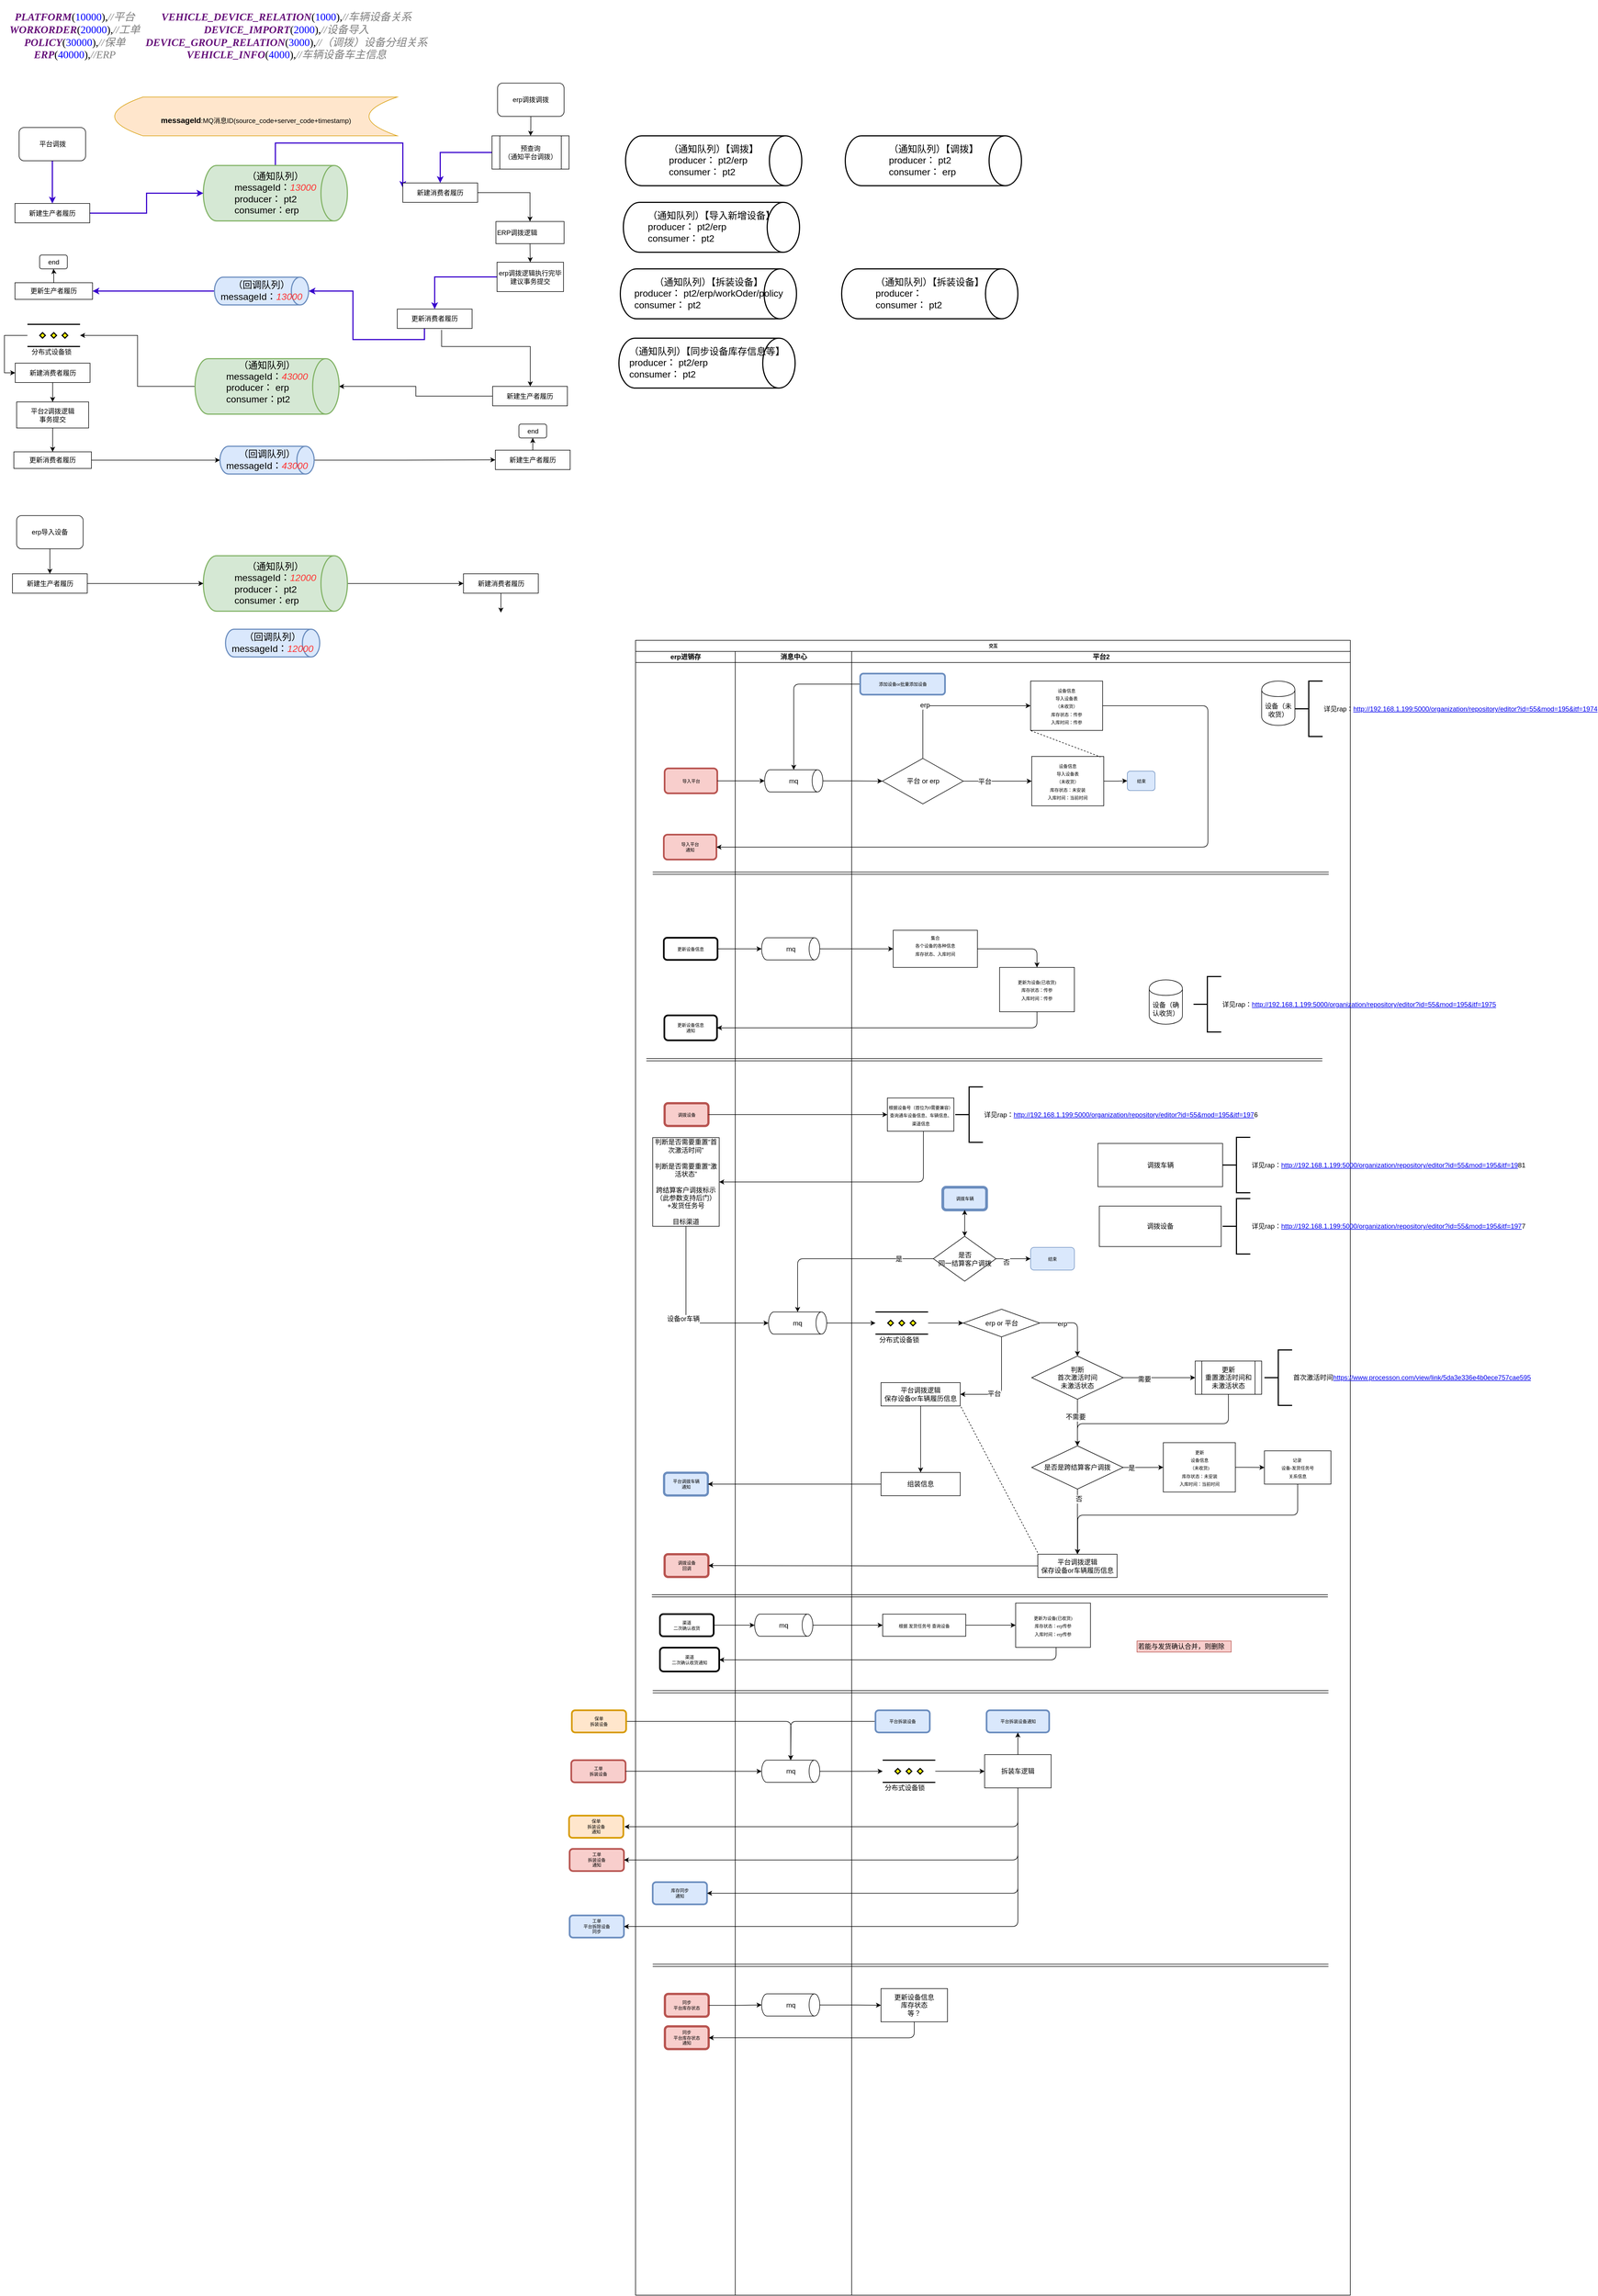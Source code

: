 <mxfile version="12.2.3" type="github" pages="1">
  <diagram name="Page-1" id="74e2e168-ea6b-b213-b513-2b3c1d86103e">
    <mxGraphModel dx="2762" dy="2462" grid="1" gridSize="10" guides="1" tooltips="1" connect="1" arrows="1" fold="1" page="1" pageScale="1" pageWidth="1100" pageHeight="850" background="#ffffff" math="0" shadow="0">
      <root>
        <mxCell id="0"/>
        <mxCell id="1" parent="0"/>
        <mxCell id="77e6c97f196da883-1" value="交互" style="swimlane;html=1;childLayout=stackLayout;startSize=20;rounded=0;shadow=0;labelBackgroundColor=none;strokeColor=#000000;strokeWidth=1;fillColor=#ffffff;fontFamily=Verdana;fontSize=8;fontColor=#000000;align=center;" parent="1" vertex="1">
          <mxGeometry x="80" y="120" width="1290" height="2985" as="geometry"/>
        </mxCell>
        <mxCell id="77e6c97f196da883-2" value="erp进销存" style="swimlane;html=1;startSize=20;" parent="77e6c97f196da883-1" vertex="1">
          <mxGeometry y="20" width="180" height="2965" as="geometry"/>
        </mxCell>
        <mxCell id="77e6c97f196da883-8" value="导入平台" style="rounded=1;whiteSpace=wrap;html=1;shadow=0;labelBackgroundColor=none;strokeColor=#b85450;strokeWidth=3;fillColor=#f8cecc;fontFamily=Verdana;fontSize=8;align=center;" parent="77e6c97f196da883-2" vertex="1">
          <mxGeometry x="52.5" y="211" width="95" height="45" as="geometry"/>
        </mxCell>
        <mxCell id="77e6c97f196da883-9" value="更新设备信息" style="rounded=1;whiteSpace=wrap;html=1;shadow=0;labelBackgroundColor=none;strokeColor=#000000;strokeWidth=3;fillColor=#ffffff;fontFamily=Verdana;fontSize=8;fontColor=#000000;align=center;" parent="77e6c97f196da883-2" vertex="1">
          <mxGeometry x="51" y="516.5" width="97" height="40" as="geometry"/>
        </mxCell>
        <mxCell id="zzndENpx0boXt8F3LTmc-22" value="调拨设备" style="rounded=1;whiteSpace=wrap;html=1;shadow=0;labelBackgroundColor=none;strokeColor=#b85450;strokeWidth=4;fillColor=#f8cecc;fontFamily=Verdana;fontSize=8;align=center;" parent="77e6c97f196da883-2" vertex="1">
          <mxGeometry x="52.5" y="815" width="79" height="41" as="geometry"/>
        </mxCell>
        <mxCell id="zzndENpx0boXt8F3LTmc-29" value="判断是否需要重置“首次激活时间”&lt;br&gt;&lt;br&gt;判断是否需要重置“激活状态”&lt;br&gt;&lt;br&gt;跨结算客户调拨标示（此参数支持后门）&lt;br&gt;+发货任务号&lt;br&gt;&lt;br&gt;目标渠道" style="rounded=0;whiteSpace=wrap;html=1;" parent="77e6c97f196da883-2" vertex="1">
          <mxGeometry x="31" y="877" width="120" height="160" as="geometry"/>
        </mxCell>
        <mxCell id="D1fkWWdUB6Wvw9z3cZuo-23" value="导入平台&lt;br&gt;通知" style="rounded=1;whiteSpace=wrap;html=1;shadow=0;labelBackgroundColor=none;strokeColor=#b85450;strokeWidth=3;fillColor=#f8cecc;fontFamily=Verdana;fontSize=8;align=center;" parent="77e6c97f196da883-2" vertex="1">
          <mxGeometry x="51" y="330.5" width="95" height="45" as="geometry"/>
        </mxCell>
        <mxCell id="zzndENpx0boXt8F3LTmc-28" value="" style="shape=link;html=1;" parent="77e6c97f196da883-2" edge="1">
          <mxGeometry width="50" height="50" relative="1" as="geometry">
            <mxPoint x="19.5" y="736.5" as="sourcePoint"/>
            <mxPoint x="1239.5" y="736.5" as="targetPoint"/>
          </mxGeometry>
        </mxCell>
        <mxCell id="D1fkWWdUB6Wvw9z3cZuo-28" value="更新设备信息&lt;br&gt;通知" style="rounded=1;whiteSpace=wrap;html=1;shadow=0;labelBackgroundColor=none;strokeColor=#000000;strokeWidth=3;fillColor=#ffffff;fontFamily=Verdana;fontSize=8;fontColor=#000000;align=center;" parent="77e6c97f196da883-2" vertex="1">
          <mxGeometry x="52" y="656.5" width="95" height="45" as="geometry"/>
        </mxCell>
        <mxCell id="D1fkWWdUB6Wvw9z3cZuo-166" value="调拨设备&lt;br&gt;回调" style="rounded=1;whiteSpace=wrap;html=1;shadow=0;labelBackgroundColor=none;strokeColor=#b85450;strokeWidth=4;fillColor=#f8cecc;fontFamily=Verdana;fontSize=8;align=center;" parent="77e6c97f196da883-2" vertex="1">
          <mxGeometry x="52.5" y="1628.5" width="79" height="41" as="geometry"/>
        </mxCell>
        <mxCell id="D1fkWWdUB6Wvw9z3cZuo-308" value="平台调拨车辆&lt;br&gt;通知" style="rounded=1;whiteSpace=wrap;html=1;shadow=0;labelBackgroundColor=none;strokeColor=#6c8ebf;strokeWidth=4;fillColor=#dae8fc;fontFamily=Verdana;fontSize=8;align=center;" parent="77e6c97f196da883-2" vertex="1">
          <mxGeometry x="51.5" y="1481.5" width="79" height="41" as="geometry"/>
        </mxCell>
        <mxCell id="D1fkWWdUB6Wvw9z3cZuo-419" value="库存同步&lt;br&gt;通知" style="rounded=1;whiteSpace=wrap;html=1;shadow=0;labelBackgroundColor=none;strokeColor=#6c8ebf;strokeWidth=3;fillColor=#dae8fc;fontFamily=Verdana;fontSize=8;align=center;" parent="77e6c97f196da883-2" vertex="1">
          <mxGeometry x="31" y="2220" width="98" height="40" as="geometry"/>
        </mxCell>
        <mxCell id="D1fkWWdUB6Wvw9z3cZuo-430" value="" style="shape=link;html=1;" parent="77e6c97f196da883-2" edge="1">
          <mxGeometry width="50" height="50" relative="1" as="geometry">
            <mxPoint x="31" y="2370" as="sourcePoint"/>
            <mxPoint x="1250.5" y="2370" as="targetPoint"/>
          </mxGeometry>
        </mxCell>
        <mxCell id="D1fkWWdUB6Wvw9z3cZuo-433" value="同步&lt;br&gt;平台库存状态" style="rounded=1;whiteSpace=wrap;html=1;shadow=0;labelBackgroundColor=none;strokeColor=#b85450;strokeWidth=4;fillColor=#f8cecc;fontFamily=Verdana;fontSize=8;align=center;" parent="77e6c97f196da883-2" vertex="1">
          <mxGeometry x="53" y="2421.667" width="79" height="41" as="geometry"/>
        </mxCell>
        <mxCell id="D1fkWWdUB6Wvw9z3cZuo-442" value="同步&lt;br&gt;平台库存状态&lt;br&gt;通知" style="rounded=1;whiteSpace=wrap;html=1;shadow=0;labelBackgroundColor=none;strokeColor=#b85450;strokeWidth=4;fillColor=#f8cecc;fontFamily=Verdana;fontSize=8;align=center;" parent="77e6c97f196da883-2" vertex="1">
          <mxGeometry x="53" y="2480.167" width="79" height="41" as="geometry"/>
        </mxCell>
        <mxCell id="zzndENpx0boXt8F3LTmc-25" style="edgeStyle=orthogonalEdgeStyle;rounded=1;orthogonalLoop=1;jettySize=auto;html=1;entryX=0;entryY=0.5;entryDx=0;entryDy=0;" parent="77e6c97f196da883-1" source="zzndENpx0boXt8F3LTmc-22" target="zzndENpx0boXt8F3LTmc-24" edge="1">
          <mxGeometry relative="1" as="geometry"/>
        </mxCell>
        <mxCell id="D1fkWWdUB6Wvw9z3cZuo-122" style="edgeStyle=orthogonalEdgeStyle;rounded=1;orthogonalLoop=1;jettySize=auto;html=1;entryX=1;entryY=0.5;entryDx=0;entryDy=0;" parent="77e6c97f196da883-1" source="zzndENpx0boXt8F3LTmc-24" target="zzndENpx0boXt8F3LTmc-29" edge="1">
          <mxGeometry relative="1" as="geometry">
            <Array as="points">
              <mxPoint x="519.5" y="976.5"/>
            </Array>
          </mxGeometry>
        </mxCell>
        <mxCell id="O4f6FyTcEPhxwh4ODSin-30" style="edgeStyle=orthogonalEdgeStyle;rounded=1;orthogonalLoop=1;jettySize=auto;html=1;strokeColor=#000000;entryX=0;entryY=0.5;entryDx=0;entryDy=0;entryPerimeter=0;" parent="77e6c97f196da883-1" source="zzndENpx0boXt8F3LTmc-29" target="D1fkWWdUB6Wvw9z3cZuo-169" edge="1">
          <mxGeometry relative="1" as="geometry">
            <Array as="points">
              <mxPoint x="91" y="1231"/>
            </Array>
            <mxPoint x="90.029" y="1217.559" as="sourcePoint"/>
            <mxPoint x="244.147" y="1347.029" as="targetPoint"/>
          </mxGeometry>
        </mxCell>
        <mxCell id="O4f6FyTcEPhxwh4ODSin-33" value="设备or车辆" style="text;html=1;resizable=0;points=[];align=center;verticalAlign=middle;labelBackgroundColor=#ffffff;" parent="O4f6FyTcEPhxwh4ODSin-30" vertex="1" connectable="0">
          <mxGeometry x="0.029" y="-4" relative="1" as="geometry">
            <mxPoint x="-1" as="offset"/>
          </mxGeometry>
        </mxCell>
        <mxCell id="D1fkWWdUB6Wvw9z3cZuo-162" style="edgeStyle=orthogonalEdgeStyle;rounded=1;orthogonalLoop=1;jettySize=auto;html=1;exitX=0;exitY=0.5;exitDx=0;exitDy=0;" parent="77e6c97f196da883-1" source="D1fkWWdUB6Wvw9z3cZuo-312" target="D1fkWWdUB6Wvw9z3cZuo-166" edge="1">
          <mxGeometry relative="1" as="geometry">
            <mxPoint x="329.167" y="1669.5" as="targetPoint"/>
            <mxPoint x="705" y="1669" as="sourcePoint"/>
          </mxGeometry>
        </mxCell>
        <mxCell id="D1fkWWdUB6Wvw9z3cZuo-182" style="edgeStyle=orthogonalEdgeStyle;rounded=1;orthogonalLoop=1;jettySize=auto;html=1;entryX=0.5;entryY=0;entryDx=0;entryDy=0;entryPerimeter=0;" parent="77e6c97f196da883-1" source="D1fkWWdUB6Wvw9z3cZuo-177" target="D1fkWWdUB6Wvw9z3cZuo-169" edge="1">
          <mxGeometry relative="1" as="geometry"/>
        </mxCell>
        <mxCell id="D1fkWWdUB6Wvw9z3cZuo-183" value="是" style="text;html=1;resizable=0;points=[];align=center;verticalAlign=middle;labelBackgroundColor=#ffffff;" parent="D1fkWWdUB6Wvw9z3cZuo-182" vertex="1" connectable="0">
          <mxGeometry x="-0.631" relative="1" as="geometry">
            <mxPoint as="offset"/>
          </mxGeometry>
        </mxCell>
        <mxCell id="D1fkWWdUB6Wvw9z3cZuo-213" style="edgeStyle=orthogonalEdgeStyle;rounded=1;orthogonalLoop=1;jettySize=auto;html=1;entryX=0.5;entryY=0;entryDx=0;entryDy=0;entryPerimeter=0;" parent="77e6c97f196da883-1" source="D1fkWWdUB6Wvw9z3cZuo-212" target="D1fkWWdUB6Wvw9z3cZuo-170" edge="1">
          <mxGeometry relative="1" as="geometry"/>
        </mxCell>
        <mxCell id="zzndENpx0boXt8F3LTmc-4" style="edgeStyle=orthogonalEdgeStyle;rounded=1;orthogonalLoop=1;jettySize=auto;html=1;entryX=0;entryY=0.5;entryDx=0;entryDy=0;entryPerimeter=0;" parent="77e6c97f196da883-1" source="77e6c97f196da883-8" target="D1fkWWdUB6Wvw9z3cZuo-170" edge="1">
          <mxGeometry relative="1" as="geometry">
            <mxPoint x="235.5" y="307.588" as="targetPoint"/>
          </mxGeometry>
        </mxCell>
        <mxCell id="D1fkWWdUB6Wvw9z3cZuo-216" style="edgeStyle=orthogonalEdgeStyle;rounded=1;orthogonalLoop=1;jettySize=auto;html=1;entryX=0;entryY=0.5;entryDx=0;entryDy=0;" parent="77e6c97f196da883-1" source="D1fkWWdUB6Wvw9z3cZuo-170" target="D1fkWWdUB6Wvw9z3cZuo-215" edge="1">
          <mxGeometry relative="1" as="geometry"/>
        </mxCell>
        <mxCell id="D1fkWWdUB6Wvw9z3cZuo-12" style="edgeStyle=orthogonalEdgeStyle;rounded=0;orthogonalLoop=1;jettySize=auto;html=1;entryX=0;entryY=0.5;entryDx=0;entryDy=0;entryPerimeter=0;" parent="77e6c97f196da883-1" source="77e6c97f196da883-9" target="D1fkWWdUB6Wvw9z3cZuo-172" edge="1">
          <mxGeometry relative="1" as="geometry">
            <mxPoint x="238.5" y="556.382" as="targetPoint"/>
          </mxGeometry>
        </mxCell>
        <mxCell id="D1fkWWdUB6Wvw9z3cZuo-14" style="edgeStyle=orthogonalEdgeStyle;rounded=0;orthogonalLoop=1;jettySize=auto;html=1;" parent="77e6c97f196da883-1" source="D1fkWWdUB6Wvw9z3cZuo-172" target="zzndENpx0boXt8F3LTmc-6" edge="1">
          <mxGeometry relative="1" as="geometry">
            <mxPoint x="313.5" y="556.382" as="sourcePoint"/>
          </mxGeometry>
        </mxCell>
        <mxCell id="D1fkWWdUB6Wvw9z3cZuo-225" style="edgeStyle=orthogonalEdgeStyle;rounded=1;orthogonalLoop=1;jettySize=auto;html=1;" parent="77e6c97f196da883-1" source="D1fkWWdUB6Wvw9z3cZuo-119" target="D1fkWWdUB6Wvw9z3cZuo-28" edge="1">
          <mxGeometry relative="1" as="geometry">
            <mxPoint x="329.167" y="698.667" as="targetPoint"/>
            <Array as="points">
              <mxPoint x="724" y="699"/>
            </Array>
          </mxGeometry>
        </mxCell>
        <mxCell id="D1fkWWdUB6Wvw9z3cZuo-1" value="消息中心" style="swimlane;html=1;startSize=20;" parent="77e6c97f196da883-1" vertex="1">
          <mxGeometry x="180" y="20" width="210" height="2965" as="geometry"/>
        </mxCell>
        <mxCell id="D1fkWWdUB6Wvw9z3cZuo-169" value="mq" style="strokeWidth=1;html=1;shape=mxgraph.flowchart.direct_data;whiteSpace=wrap;" parent="D1fkWWdUB6Wvw9z3cZuo-1" vertex="1">
          <mxGeometry x="60" y="1191.5" width="105" height="40" as="geometry"/>
        </mxCell>
        <mxCell id="D1fkWWdUB6Wvw9z3cZuo-170" value="mq" style="strokeWidth=1;html=1;shape=mxgraph.flowchart.direct_data;whiteSpace=wrap;" parent="D1fkWWdUB6Wvw9z3cZuo-1" vertex="1">
          <mxGeometry x="53" y="213.5" width="105" height="40" as="geometry"/>
        </mxCell>
        <mxCell id="D1fkWWdUB6Wvw9z3cZuo-172" value="mq" style="strokeWidth=1;html=1;shape=mxgraph.flowchart.direct_data;whiteSpace=wrap;" parent="D1fkWWdUB6Wvw9z3cZuo-1" vertex="1">
          <mxGeometry x="47.5" y="516.5" width="105" height="40" as="geometry"/>
        </mxCell>
        <mxCell id="D1fkWWdUB6Wvw9z3cZuo-406" value="mq" style="strokeWidth=1;html=1;shape=mxgraph.flowchart.direct_data;whiteSpace=wrap;" parent="D1fkWWdUB6Wvw9z3cZuo-1" vertex="1">
          <mxGeometry x="47.5" y="2000.059" width="105" height="40" as="geometry"/>
        </mxCell>
        <mxCell id="D1fkWWdUB6Wvw9z3cZuo-437" value="mq" style="strokeWidth=1;html=1;shape=mxgraph.flowchart.direct_data;whiteSpace=wrap;" parent="D1fkWWdUB6Wvw9z3cZuo-1" vertex="1">
          <mxGeometry x="47.5" y="2421.559" width="105" height="40" as="geometry"/>
        </mxCell>
        <mxCell id="D1fkWWdUB6Wvw9z3cZuo-315" style="edgeStyle=orthogonalEdgeStyle;rounded=1;orthogonalLoop=1;jettySize=auto;html=1;entryX=1;entryY=0.5;entryDx=0;entryDy=0;endArrow=classic;endFill=1;" parent="77e6c97f196da883-1" source="D1fkWWdUB6Wvw9z3cZuo-311" target="D1fkWWdUB6Wvw9z3cZuo-308" edge="1">
          <mxGeometry relative="1" as="geometry"/>
        </mxCell>
        <mxCell id="D1fkWWdUB6Wvw9z3cZuo-399" style="edgeStyle=orthogonalEdgeStyle;rounded=1;orthogonalLoop=1;jettySize=auto;html=1;entryX=1;entryY=0.5;entryDx=0;entryDy=0;endArrow=classic;endFill=1;" parent="77e6c97f196da883-1" source="D1fkWWdUB6Wvw9z3cZuo-395" target="D1fkWWdUB6Wvw9z3cZuo-23" edge="1">
          <mxGeometry relative="1" as="geometry">
            <Array as="points">
              <mxPoint x="1033" y="373"/>
            </Array>
          </mxGeometry>
        </mxCell>
        <mxCell id="D1fkWWdUB6Wvw9z3cZuo-408" style="edgeStyle=orthogonalEdgeStyle;rounded=1;orthogonalLoop=1;jettySize=auto;html=1;endArrow=classic;endFill=1;" parent="77e6c97f196da883-1" source="D1fkWWdUB6Wvw9z3cZuo-402" target="D1fkWWdUB6Wvw9z3cZuo-406" edge="1">
          <mxGeometry relative="1" as="geometry"/>
        </mxCell>
        <mxCell id="D1fkWWdUB6Wvw9z3cZuo-411" style="edgeStyle=orthogonalEdgeStyle;rounded=1;orthogonalLoop=1;jettySize=auto;html=1;endArrow=classic;endFill=1;" parent="77e6c97f196da883-1" source="D1fkWWdUB6Wvw9z3cZuo-406" target="D1fkWWdUB6Wvw9z3cZuo-413" edge="1">
          <mxGeometry relative="1" as="geometry">
            <mxPoint x="440" y="2040.059" as="targetPoint"/>
          </mxGeometry>
        </mxCell>
        <mxCell id="D1fkWWdUB6Wvw9z3cZuo-428" style="edgeStyle=orthogonalEdgeStyle;rounded=1;orthogonalLoop=1;jettySize=auto;html=1;endArrow=classic;endFill=1;" parent="77e6c97f196da883-1" source="D1fkWWdUB6Wvw9z3cZuo-169" target="D1fkWWdUB6Wvw9z3cZuo-426" edge="1">
          <mxGeometry relative="1" as="geometry"/>
        </mxCell>
        <mxCell id="D1fkWWdUB6Wvw9z3cZuo-438" style="edgeStyle=orthogonalEdgeStyle;rounded=1;orthogonalLoop=1;jettySize=auto;html=1;entryX=0;entryY=0.5;entryDx=0;entryDy=0;entryPerimeter=0;endArrow=classic;endFill=1;" parent="77e6c97f196da883-1" source="D1fkWWdUB6Wvw9z3cZuo-433" target="D1fkWWdUB6Wvw9z3cZuo-437" edge="1">
          <mxGeometry relative="1" as="geometry"/>
        </mxCell>
        <mxCell id="D1fkWWdUB6Wvw9z3cZuo-439" style="edgeStyle=orthogonalEdgeStyle;rounded=1;orthogonalLoop=1;jettySize=auto;html=1;endArrow=classic;endFill=1;entryX=0;entryY=0.5;entryDx=0;entryDy=0;" parent="77e6c97f196da883-1" source="D1fkWWdUB6Wvw9z3cZuo-437" target="D1fkWWdUB6Wvw9z3cZuo-440" edge="1">
          <mxGeometry relative="1" as="geometry">
            <mxPoint x="430" y="2461.559" as="targetPoint"/>
          </mxGeometry>
        </mxCell>
        <mxCell id="D1fkWWdUB6Wvw9z3cZuo-441" style="edgeStyle=orthogonalEdgeStyle;rounded=1;orthogonalLoop=1;jettySize=auto;html=1;endArrow=classic;endFill=1;entryX=1;entryY=0.5;entryDx=0;entryDy=0;" parent="77e6c97f196da883-1" source="D1fkWWdUB6Wvw9z3cZuo-440" target="D1fkWWdUB6Wvw9z3cZuo-442" edge="1">
          <mxGeometry relative="1" as="geometry">
            <mxPoint x="160" y="2520" as="targetPoint"/>
            <Array as="points">
              <mxPoint x="503" y="2520"/>
            </Array>
          </mxGeometry>
        </mxCell>
        <mxCell id="77e6c97f196da883-3" value="平台2" style="swimlane;html=1;startSize=20;" parent="77e6c97f196da883-1" vertex="1">
          <mxGeometry x="390" y="20" width="900" height="2965" as="geometry"/>
        </mxCell>
        <mxCell id="D1fkWWdUB6Wvw9z3cZuo-397" value="" style="edgeStyle=orthogonalEdgeStyle;rounded=1;orthogonalLoop=1;jettySize=auto;html=1;endArrow=classic;endFill=1;" parent="77e6c97f196da883-3" source="zzndENpx0boXt8F3LTmc-2" target="D1fkWWdUB6Wvw9z3cZuo-398" edge="1">
          <mxGeometry relative="1" as="geometry">
            <mxPoint x="535" y="234.0" as="targetPoint"/>
          </mxGeometry>
        </mxCell>
        <mxCell id="zzndENpx0boXt8F3LTmc-2" value="&lt;span style=&quot;font-family: &amp;#34;verdana&amp;#34; ; font-size: 8px ; white-space: normal&quot;&gt;设备信息&lt;br&gt;导入设备表&lt;br&gt;（未收货）&lt;br&gt;库存状态：未安装&lt;br&gt;入库时间：当前时间&lt;/span&gt;&lt;span style=&quot;font-family: &amp;#34;verdana&amp;#34; ; font-size: 8px ; white-space: normal&quot;&gt;&lt;br&gt;&lt;/span&gt;" style="rounded=0;whiteSpace=wrap;html=1;" parent="77e6c97f196da883-3" vertex="1">
          <mxGeometry x="325" y="189.5" width="130" height="89" as="geometry"/>
        </mxCell>
        <mxCell id="D1fkWWdUB6Wvw9z3cZuo-120" style="edgeStyle=orthogonalEdgeStyle;rounded=1;orthogonalLoop=1;jettySize=auto;html=1;entryX=0.5;entryY=0;entryDx=0;entryDy=0;" parent="77e6c97f196da883-3" source="zzndENpx0boXt8F3LTmc-6" target="D1fkWWdUB6Wvw9z3cZuo-119" edge="1">
          <mxGeometry relative="1" as="geometry"/>
        </mxCell>
        <mxCell id="zzndENpx0boXt8F3LTmc-6" value="&lt;span style=&quot;font-family: &amp;#34;verdana&amp;#34; ; font-size: 8px ; white-space: normal&quot;&gt;集合&lt;br&gt;各个设备的各种信息&lt;br&gt;库存状态、入库时间&lt;br&gt;&lt;br&gt;&lt;/span&gt;" style="rounded=0;whiteSpace=wrap;html=1;" parent="77e6c97f196da883-3" vertex="1">
          <mxGeometry x="75" y="503" width="152" height="67" as="geometry"/>
        </mxCell>
        <mxCell id="zzndENpx0boXt8F3LTmc-17" value="设备（未收货）" style="shape=cylinder;whiteSpace=wrap;html=1;boundedLbl=1;backgroundOutline=1;" parent="77e6c97f196da883-3" vertex="1">
          <mxGeometry x="740" y="53.5" width="60" height="80" as="geometry"/>
        </mxCell>
        <mxCell id="zzndENpx0boXt8F3LTmc-20" value="设备（确认收货）" style="shape=cylinder;whiteSpace=wrap;html=1;boundedLbl=1;backgroundOutline=1;" parent="77e6c97f196da883-3" vertex="1">
          <mxGeometry x="537" y="592.5" width="60" height="80" as="geometry"/>
        </mxCell>
        <mxCell id="zzndENpx0boXt8F3LTmc-24" value="&lt;span style=&quot;font-family: &amp;#34;verdana&amp;#34; ; font-size: 8px ; white-space: normal&quot;&gt;根据设备号（首位为0需要兼容）&lt;br&gt;查询通车设备信息、车辆信息、渠道信息&lt;br&gt;&lt;/span&gt;" style="rounded=0;whiteSpace=wrap;html=1;" parent="77e6c97f196da883-3" vertex="1">
          <mxGeometry x="64.5" y="805.5" width="120" height="60" as="geometry"/>
        </mxCell>
        <mxCell id="zzndENpx0boXt8F3LTmc-31" value="调拨设备&lt;br&gt;" style="rounded=0;whiteSpace=wrap;html=1;" parent="77e6c97f196da883-3" vertex="1">
          <mxGeometry x="447" y="1000.5" width="220" height="73" as="geometry"/>
        </mxCell>
        <mxCell id="zzndENpx0boXt8F3LTmc-33" value="详见rap：&lt;a href=&quot;http://192.168.1.199:5000/organization/repository/editor?id=55&amp;amp;mod=195&amp;amp;itf=1975&quot;&gt;http://192.168.1.199:5000/organization/repository/editor?id=55&amp;amp;mod=195&amp;amp;itf=197&lt;/a&gt;6" style="strokeWidth=2;html=1;shape=mxgraph.flowchart.annotation_2;align=left;labelPosition=right;pointerEvents=1;connectable=0;" parent="77e6c97f196da883-3" vertex="1">
          <mxGeometry x="187" y="785.5" width="50" height="100" as="geometry"/>
        </mxCell>
        <mxCell id="zzndENpx0boXt8F3LTmc-34" value="详见rap：&lt;a href=&quot;http://192.168.1.199:5000/organization/repository/editor?id=55&amp;amp;mod=195&amp;amp;itf=1974&quot;&gt;http://192.168.1.199:5000/organization/repository/editor?id=55&amp;amp;mod=195&amp;amp;itf=1974&lt;/a&gt;" style="strokeWidth=2;html=1;shape=mxgraph.flowchart.annotation_2;align=left;labelPosition=right;pointerEvents=1;connectable=0;rotation=0;" parent="77e6c97f196da883-3" vertex="1">
          <mxGeometry x="800" y="53.5" width="50" height="100" as="geometry"/>
        </mxCell>
        <mxCell id="zzndENpx0boXt8F3LTmc-35" value="详见rap：&lt;a href=&quot;http://192.168.1.199:5000/organization/repository/editor?id=55&amp;amp;mod=195&amp;amp;itf=1975&quot;&gt;http://192.168.1.199:5000/organization/repository/editor?id=55&amp;amp;mod=195&amp;amp;itf=1975&lt;/a&gt;" style="strokeWidth=2;html=1;shape=mxgraph.flowchart.annotation_2;align=left;labelPosition=right;pointerEvents=1;connectable=0;rotation=0;" parent="77e6c97f196da883-3" vertex="1">
          <mxGeometry x="617" y="586.5" width="50" height="100" as="geometry"/>
        </mxCell>
        <mxCell id="zzndENpx0boXt8F3LTmc-39" value="详见rap：&lt;a href=&quot;http://192.168.1.199:5000/organization/repository/editor?id=55&amp;amp;mod=195&amp;amp;itf=1975&quot;&gt;http://192.168.1.199:5000/organization/repository/editor?id=55&amp;amp;mod=195&amp;amp;itf=197&lt;/a&gt;7" style="strokeWidth=2;html=1;shape=mxgraph.flowchart.annotation_2;align=left;labelPosition=right;pointerEvents=1;connectable=0;" parent="77e6c97f196da883-3" vertex="1">
          <mxGeometry x="669.5" y="987" width="50" height="100" as="geometry"/>
        </mxCell>
        <mxCell id="O4f6FyTcEPhxwh4ODSin-27" value="&lt;span style=&quot;white-space: normal&quot;&gt;调拨车辆&lt;/span&gt;" style="rounded=0;whiteSpace=wrap;html=1;" parent="77e6c97f196da883-3" vertex="1">
          <mxGeometry x="444.5" y="887.5" width="225" height="78" as="geometry"/>
        </mxCell>
        <mxCell id="O4f6FyTcEPhxwh4ODSin-31" value="详见rap：&lt;a href=&quot;http://192.168.1.199:5000/organization/repository/editor?id=55&amp;amp;mod=195&amp;amp;itf=1975&quot;&gt;http://192.168.1.199:5000/organization/repository/editor?id=55&amp;amp;mod=195&amp;amp;itf=19&lt;/a&gt;81" style="strokeWidth=2;html=1;shape=mxgraph.flowchart.annotation_2;align=left;labelPosition=right;pointerEvents=1;connectable=0;" parent="77e6c97f196da883-3" vertex="1">
          <mxGeometry x="669.5" y="876.5" width="50" height="100" as="geometry"/>
        </mxCell>
        <mxCell id="D1fkWWdUB6Wvw9z3cZuo-45" value="&lt;span style=&quot;font-family: &amp;#34;verdana&amp;#34; ; font-size: 8px&quot;&gt;记录&amp;nbsp;&lt;/span&gt;&lt;br style=&quot;font-family: &amp;#34;verdana&amp;#34; ; font-size: 8px&quot;&gt;&lt;span style=&quot;font-family: &amp;#34;verdana&amp;#34; ; font-size: 8px&quot;&gt;设备-发货任务号&lt;/span&gt;&lt;br style=&quot;font-family: &amp;#34;verdana&amp;#34; ; font-size: 8px&quot;&gt;&lt;span style=&quot;font-family: &amp;#34;verdana&amp;#34; ; font-size: 8px&quot;&gt;关系信息&lt;/span&gt;" style="rounded=0;whiteSpace=wrap;html=1;" parent="77e6c97f196da883-3" vertex="1">
          <mxGeometry x="745" y="1442" width="120" height="60" as="geometry"/>
        </mxCell>
        <mxCell id="D1fkWWdUB6Wvw9z3cZuo-119" value="&lt;span style=&quot;font-family: &amp;#34;verdana&amp;#34; ; font-size: 8px ; white-space: normal&quot;&gt;更新为设备(已收货)&lt;br&gt;库存状态：传参&lt;br&gt;入库时间：&lt;/span&gt;&lt;span style=&quot;font-family: &amp;#34;verdana&amp;#34; ; font-size: 8px&quot;&gt;传参&lt;/span&gt;&lt;span style=&quot;font-family: &amp;#34;verdana&amp;#34; ; font-size: 8px ; white-space: normal&quot;&gt;&lt;br&gt;&lt;/span&gt;" style="rounded=0;whiteSpace=wrap;html=1;" parent="77e6c97f196da883-3" vertex="1">
          <mxGeometry x="267" y="570" width="135" height="80" as="geometry"/>
        </mxCell>
        <mxCell id="D1fkWWdUB6Wvw9z3cZuo-124" value="首次激活时间&lt;a href=&quot;https://www.processon.com/view/link/5da3e336e4b0ece757cae595&quot;&gt;https://www.processon.com/view/link/5da3e336e4b0ece757cae595&lt;/a&gt;" style="strokeWidth=2;html=1;shape=mxgraph.flowchart.annotation_2;align=left;labelPosition=right;pointerEvents=1;connectable=0;" parent="77e6c97f196da883-3" vertex="1">
          <mxGeometry x="745" y="1260" width="50" height="100" as="geometry"/>
        </mxCell>
        <mxCell id="D1fkWWdUB6Wvw9z3cZuo-152" value="" style="edgeStyle=orthogonalEdgeStyle;rounded=1;orthogonalLoop=1;jettySize=auto;html=1;" parent="77e6c97f196da883-3" source="D1fkWWdUB6Wvw9z3cZuo-125" target="D1fkWWdUB6Wvw9z3cZuo-150" edge="1">
          <mxGeometry relative="1" as="geometry"/>
        </mxCell>
        <mxCell id="D1fkWWdUB6Wvw9z3cZuo-154" value="是" style="text;html=1;resizable=0;points=[];align=center;verticalAlign=middle;labelBackgroundColor=#ffffff;" parent="D1fkWWdUB6Wvw9z3cZuo-152" vertex="1" connectable="0">
          <mxGeometry x="-0.583" y="-1" relative="1" as="geometry">
            <mxPoint as="offset"/>
          </mxGeometry>
        </mxCell>
        <mxCell id="D1fkWWdUB6Wvw9z3cZuo-125" value="&lt;span style=&quot;white-space: normal&quot;&gt;是否是跨结算客户调拨&lt;/span&gt;" style="rhombus;whiteSpace=wrap;html=1;" parent="77e6c97f196da883-3" vertex="1">
          <mxGeometry x="325" y="1433" width="165" height="78" as="geometry"/>
        </mxCell>
        <mxCell id="D1fkWWdUB6Wvw9z3cZuo-160" style="edgeStyle=orthogonalEdgeStyle;rounded=1;orthogonalLoop=1;jettySize=auto;html=1;entryX=0.5;entryY=0;entryDx=0;entryDy=0;" parent="77e6c97f196da883-3" source="D1fkWWdUB6Wvw9z3cZuo-128" target="D1fkWWdUB6Wvw9z3cZuo-125" edge="1">
          <mxGeometry relative="1" as="geometry">
            <Array as="points">
              <mxPoint x="679.5" y="1393"/>
              <mxPoint x="407.5" y="1393"/>
            </Array>
          </mxGeometry>
        </mxCell>
        <mxCell id="D1fkWWdUB6Wvw9z3cZuo-128" value="&lt;span style=&quot;white-space: normal&quot;&gt;更新&lt;/span&gt;&lt;br style=&quot;white-space: normal&quot;&gt;&lt;span style=&quot;white-space: normal&quot;&gt;重置激活时间和未激活状态&lt;/span&gt;" style="shape=process;whiteSpace=wrap;html=1;backgroundOutline=1;" parent="77e6c97f196da883-3" vertex="1">
          <mxGeometry x="620" y="1280" width="120" height="60" as="geometry"/>
        </mxCell>
        <mxCell id="D1fkWWdUB6Wvw9z3cZuo-136" style="edgeStyle=orthogonalEdgeStyle;rounded=1;orthogonalLoop=1;jettySize=auto;html=1;" parent="77e6c97f196da883-3" source="D1fkWWdUB6Wvw9z3cZuo-134" target="D1fkWWdUB6Wvw9z3cZuo-128" edge="1">
          <mxGeometry relative="1" as="geometry"/>
        </mxCell>
        <mxCell id="D1fkWWdUB6Wvw9z3cZuo-138" value="需要" style="text;html=1;resizable=0;points=[];align=center;verticalAlign=middle;labelBackgroundColor=#ffffff;" parent="D1fkWWdUB6Wvw9z3cZuo-136" vertex="1" connectable="0">
          <mxGeometry x="0.003" y="-47" relative="1" as="geometry">
            <mxPoint x="-27.5" y="-44.5" as="offset"/>
          </mxGeometry>
        </mxCell>
        <mxCell id="D1fkWWdUB6Wvw9z3cZuo-139" style="edgeStyle=orthogonalEdgeStyle;rounded=1;orthogonalLoop=1;jettySize=auto;html=1;entryX=0.5;entryY=0;entryDx=0;entryDy=0;exitX=0.5;exitY=1;exitDx=0;exitDy=0;" parent="77e6c97f196da883-3" source="D1fkWWdUB6Wvw9z3cZuo-134" target="D1fkWWdUB6Wvw9z3cZuo-125" edge="1">
          <mxGeometry relative="1" as="geometry">
            <mxPoint x="437.5" y="1383.471" as="sourcePoint"/>
          </mxGeometry>
        </mxCell>
        <mxCell id="D1fkWWdUB6Wvw9z3cZuo-142" value="不需要" style="text;html=1;resizable=0;points=[];align=center;verticalAlign=middle;labelBackgroundColor=#ffffff;" parent="D1fkWWdUB6Wvw9z3cZuo-139" vertex="1" connectable="0">
          <mxGeometry x="-0.246" y="-4" relative="1" as="geometry">
            <mxPoint as="offset"/>
          </mxGeometry>
        </mxCell>
        <mxCell id="D1fkWWdUB6Wvw9z3cZuo-134" value="判断&lt;br&gt;首次激活时间&lt;br&gt;未激活状态" style="rhombus;whiteSpace=wrap;html=1;" parent="77e6c97f196da883-3" vertex="1">
          <mxGeometry x="325" y="1271" width="165" height="78" as="geometry"/>
        </mxCell>
        <mxCell id="D1fkWWdUB6Wvw9z3cZuo-153" value="" style="edgeStyle=orthogonalEdgeStyle;rounded=1;orthogonalLoop=1;jettySize=auto;html=1;" parent="77e6c97f196da883-3" source="D1fkWWdUB6Wvw9z3cZuo-150" target="D1fkWWdUB6Wvw9z3cZuo-45" edge="1">
          <mxGeometry relative="1" as="geometry"/>
        </mxCell>
        <mxCell id="D1fkWWdUB6Wvw9z3cZuo-150" value="&lt;span style=&quot;font-family: &amp;#34;verdana&amp;#34; ; font-size: 8px ; white-space: normal&quot;&gt;更新&lt;br&gt;设备信息&lt;br&gt;（未收货)&lt;br&gt;库存状态：未安装&lt;br&gt;入库时间：当前时间&lt;br&gt;&lt;/span&gt;" style="rounded=0;whiteSpace=wrap;html=1;" parent="77e6c97f196da883-3" vertex="1">
          <mxGeometry x="562.5" y="1427.265" width="130" height="89" as="geometry"/>
        </mxCell>
        <mxCell id="D1fkWWdUB6Wvw9z3cZuo-157" style="edgeStyle=orthogonalEdgeStyle;rounded=1;orthogonalLoop=1;jettySize=auto;html=1;exitX=0.5;exitY=1;exitDx=0;exitDy=0;entryX=0.5;entryY=0;entryDx=0;entryDy=0;" parent="77e6c97f196da883-3" source="D1fkWWdUB6Wvw9z3cZuo-45" target="D1fkWWdUB6Wvw9z3cZuo-312" edge="1">
          <mxGeometry relative="1" as="geometry">
            <mxPoint x="402.5" y="1618.667" as="targetPoint"/>
            <Array as="points">
              <mxPoint x="805" y="1558"/>
              <mxPoint x="408" y="1558"/>
              <mxPoint x="408" y="1619"/>
            </Array>
          </mxGeometry>
        </mxCell>
        <mxCell id="D1fkWWdUB6Wvw9z3cZuo-155" style="edgeStyle=orthogonalEdgeStyle;rounded=1;orthogonalLoop=1;jettySize=auto;html=1;" parent="77e6c97f196da883-3" source="D1fkWWdUB6Wvw9z3cZuo-125" target="D1fkWWdUB6Wvw9z3cZuo-312" edge="1">
          <mxGeometry relative="1" as="geometry">
            <mxPoint x="407.5" y="1618.5" as="targetPoint"/>
            <Array as="points"/>
          </mxGeometry>
        </mxCell>
        <mxCell id="D1fkWWdUB6Wvw9z3cZuo-156" value="否" style="text;html=1;resizable=0;points=[];align=center;verticalAlign=middle;labelBackgroundColor=#ffffff;" parent="D1fkWWdUB6Wvw9z3cZuo-155" vertex="1" connectable="0">
          <mxGeometry x="-0.702" y="2" relative="1" as="geometry">
            <mxPoint as="offset"/>
          </mxGeometry>
        </mxCell>
        <mxCell id="D1fkWWdUB6Wvw9z3cZuo-180" style="edgeStyle=orthogonalEdgeStyle;rounded=1;orthogonalLoop=1;jettySize=auto;html=1;entryX=0.5;entryY=0;entryDx=0;entryDy=0;" parent="77e6c97f196da883-3" source="D1fkWWdUB6Wvw9z3cZuo-175" target="D1fkWWdUB6Wvw9z3cZuo-177" edge="1">
          <mxGeometry relative="1" as="geometry"/>
        </mxCell>
        <mxCell id="D1fkWWdUB6Wvw9z3cZuo-175" value="调拨车辆" style="rounded=1;whiteSpace=wrap;html=1;shadow=0;labelBackgroundColor=none;strokeColor=#6c8ebf;strokeWidth=5;fillColor=#dae8fc;fontFamily=Verdana;fontSize=8;align=center;" parent="77e6c97f196da883-3" vertex="1">
          <mxGeometry x="164.5" y="966.5" width="79" height="41" as="geometry"/>
        </mxCell>
        <mxCell id="s87jRDJJuABOHA1_RDAK-1" value="" style="edgeStyle=orthogonalEdgeStyle;rounded=1;orthogonalLoop=1;jettySize=auto;html=1;endArrow=classic;endFill=1;" parent="77e6c97f196da883-3" source="D1fkWWdUB6Wvw9z3cZuo-177" target="D1fkWWdUB6Wvw9z3cZuo-175" edge="1">
          <mxGeometry relative="1" as="geometry"/>
        </mxCell>
        <mxCell id="D1fkWWdUB6Wvw9z3cZuo-177" value="是否&lt;br&gt;同一结算客户调拨" style="rhombus;whiteSpace=wrap;html=1;" parent="77e6c97f196da883-3" vertex="1">
          <mxGeometry x="147.5" y="1055" width="113" height="81" as="geometry"/>
        </mxCell>
        <mxCell id="D1fkWWdUB6Wvw9z3cZuo-179" value="结束" style="rounded=1;whiteSpace=wrap;html=1;shadow=0;labelBackgroundColor=none;strokeColor=#6c8ebf;strokeWidth=1;fillColor=#dae8fc;fontFamily=Verdana;fontSize=8;align=center;" parent="77e6c97f196da883-3" vertex="1">
          <mxGeometry x="323" y="1075" width="79" height="41" as="geometry"/>
        </mxCell>
        <mxCell id="D1fkWWdUB6Wvw9z3cZuo-178" style="edgeStyle=orthogonalEdgeStyle;rounded=1;orthogonalLoop=1;jettySize=auto;html=1;entryX=0;entryY=0.5;entryDx=0;entryDy=0;" parent="77e6c97f196da883-3" source="D1fkWWdUB6Wvw9z3cZuo-177" target="D1fkWWdUB6Wvw9z3cZuo-179" edge="1">
          <mxGeometry relative="1" as="geometry">
            <mxPoint x="299.5" y="1073.5" as="targetPoint"/>
          </mxGeometry>
        </mxCell>
        <mxCell id="D1fkWWdUB6Wvw9z3cZuo-181" value="否" style="text;html=1;resizable=0;points=[];align=center;verticalAlign=middle;labelBackgroundColor=#ffffff;" parent="D1fkWWdUB6Wvw9z3cZuo-178" vertex="1" connectable="0">
          <mxGeometry x="-0.432" y="-6" relative="1" as="geometry">
            <mxPoint as="offset"/>
          </mxGeometry>
        </mxCell>
        <mxCell id="D1fkWWdUB6Wvw9z3cZuo-195" value="渠道&lt;br&gt;二次确认收货" style="rounded=1;whiteSpace=wrap;html=1;shadow=0;labelBackgroundColor=none;strokeColor=#000000;strokeWidth=3;fillColor=#ffffff;fontFamily=Verdana;fontSize=8;fontColor=#000000;align=center;" parent="77e6c97f196da883-3" vertex="1">
          <mxGeometry x="-346" y="1736.559" width="97" height="40" as="geometry"/>
        </mxCell>
        <mxCell id="D1fkWWdUB6Wvw9z3cZuo-196" value="渠道&lt;br&gt;二次确认收货通知" style="rounded=1;whiteSpace=wrap;html=1;shadow=0;labelBackgroundColor=none;strokeColor=#000000;strokeWidth=3;fillColor=#ffffff;fontFamily=Verdana;fontSize=8;fontColor=#000000;align=center;" parent="77e6c97f196da883-3" vertex="1">
          <mxGeometry x="-346" y="1797" width="107" height="43" as="geometry"/>
        </mxCell>
        <mxCell id="D1fkWWdUB6Wvw9z3cZuo-197" style="edgeStyle=orthogonalEdgeStyle;rounded=0;orthogonalLoop=1;jettySize=auto;html=1;entryX=0;entryY=0.5;entryDx=0;entryDy=0;entryPerimeter=0;" parent="77e6c97f196da883-3" source="D1fkWWdUB6Wvw9z3cZuo-195" target="D1fkWWdUB6Wvw9z3cZuo-202" edge="1">
          <mxGeometry relative="1" as="geometry">
            <mxPoint x="-244" y="1636.441" as="targetPoint"/>
          </mxGeometry>
        </mxCell>
        <mxCell id="D1fkWWdUB6Wvw9z3cZuo-202" value="mq" style="strokeWidth=1;html=1;shape=mxgraph.flowchart.direct_data;whiteSpace=wrap;" parent="77e6c97f196da883-3" vertex="1">
          <mxGeometry x="-175" y="1736.559" width="105" height="40" as="geometry"/>
        </mxCell>
        <mxCell id="D1fkWWdUB6Wvw9z3cZuo-204" value="&lt;span style=&quot;font-family: &amp;#34;verdana&amp;#34; ; font-size: 8px ; white-space: normal&quot;&gt;根据&amp;nbsp;&lt;/span&gt;&lt;span style=&quot;font-family: &amp;#34;verdana&amp;#34; ; font-size: 8px ; white-space: normal&quot;&gt;发货任务号&amp;nbsp;查询设备&lt;br&gt;&lt;/span&gt;" style="rounded=0;whiteSpace=wrap;html=1;" parent="77e6c97f196da883-3" vertex="1">
          <mxGeometry x="56" y="1736.559" width="150" height="40" as="geometry"/>
        </mxCell>
        <mxCell id="D1fkWWdUB6Wvw9z3cZuo-198" style="edgeStyle=orthogonalEdgeStyle;rounded=0;orthogonalLoop=1;jettySize=auto;html=1;" parent="77e6c97f196da883-3" source="D1fkWWdUB6Wvw9z3cZuo-202" target="D1fkWWdUB6Wvw9z3cZuo-204" edge="1">
          <mxGeometry relative="1" as="geometry">
            <mxPoint x="-169" y="1636.441" as="sourcePoint"/>
          </mxGeometry>
        </mxCell>
        <mxCell id="D1fkWWdUB6Wvw9z3cZuo-205" value="&lt;span style=&quot;font-family: &amp;#34;verdana&amp;#34; ; font-size: 8px ; white-space: normal&quot;&gt;更新为设备(已收货)&lt;br&gt;库存状态：erp传参&lt;br&gt;入库时间：&lt;/span&gt;&lt;span style=&quot;font-family: &amp;#34;verdana&amp;#34; ; font-size: 8px&quot;&gt;erp传参&lt;/span&gt;&lt;span style=&quot;font-family: &amp;#34;verdana&amp;#34; ; font-size: 8px ; white-space: normal&quot;&gt;&lt;br&gt;&lt;/span&gt;" style="rounded=0;whiteSpace=wrap;html=1;" parent="77e6c97f196da883-3" vertex="1">
          <mxGeometry x="296" y="1716.559" width="135" height="80" as="geometry"/>
        </mxCell>
        <mxCell id="D1fkWWdUB6Wvw9z3cZuo-200" style="edgeStyle=orthogonalEdgeStyle;rounded=1;orthogonalLoop=1;jettySize=auto;html=1;" parent="77e6c97f196da883-3" source="D1fkWWdUB6Wvw9z3cZuo-205" target="D1fkWWdUB6Wvw9z3cZuo-196" edge="1">
          <mxGeometry relative="1" as="geometry">
            <mxPoint x="-69.167" y="1818.667" as="targetPoint"/>
            <Array as="points">
              <mxPoint x="369" y="1819"/>
            </Array>
          </mxGeometry>
        </mxCell>
        <mxCell id="D1fkWWdUB6Wvw9z3cZuo-203" style="edgeStyle=orthogonalEdgeStyle;rounded=1;orthogonalLoop=1;jettySize=auto;html=1;entryX=0;entryY=0.5;entryDx=0;entryDy=0;" parent="77e6c97f196da883-3" source="D1fkWWdUB6Wvw9z3cZuo-204" target="D1fkWWdUB6Wvw9z3cZuo-205" edge="1">
          <mxGeometry relative="1" as="geometry"/>
        </mxCell>
        <mxCell id="D1fkWWdUB6Wvw9z3cZuo-207" value="" style="shape=link;html=1;" parent="77e6c97f196da883-3" edge="1">
          <mxGeometry width="50" height="50" relative="1" as="geometry">
            <mxPoint x="-360.5" y="1703.559" as="sourcePoint"/>
            <mxPoint x="859.5" y="1703.559" as="targetPoint"/>
          </mxGeometry>
        </mxCell>
        <mxCell id="D1fkWWdUB6Wvw9z3cZuo-208" value="" style="shape=link;html=1;" parent="77e6c97f196da883-3" edge="1">
          <mxGeometry width="50" height="50" relative="1" as="geometry">
            <mxPoint x="-359" y="1876.5" as="sourcePoint"/>
            <mxPoint x="860.5" y="1876.5" as="targetPoint"/>
          </mxGeometry>
        </mxCell>
        <mxCell id="D1fkWWdUB6Wvw9z3cZuo-206" value="" style="shape=link;html=1;" parent="77e6c97f196da883-3" edge="1">
          <mxGeometry width="50" height="50" relative="1" as="geometry">
            <mxPoint x="-359" y="400" as="sourcePoint"/>
            <mxPoint x="861.0" y="400" as="targetPoint"/>
          </mxGeometry>
        </mxCell>
        <mxCell id="D1fkWWdUB6Wvw9z3cZuo-212" value="添加设备or批量添加设备" style="rounded=1;whiteSpace=wrap;html=1;shadow=0;labelBackgroundColor=none;strokeColor=#6c8ebf;strokeWidth=3;fillColor=#dae8fc;fontFamily=Verdana;fontSize=8;align=center;" parent="77e6c97f196da883-3" vertex="1">
          <mxGeometry x="15.5" y="40" width="153" height="38" as="geometry"/>
        </mxCell>
        <mxCell id="D1fkWWdUB6Wvw9z3cZuo-217" style="edgeStyle=orthogonalEdgeStyle;rounded=1;orthogonalLoop=1;jettySize=auto;html=1;" parent="77e6c97f196da883-3" source="D1fkWWdUB6Wvw9z3cZuo-215" target="zzndENpx0boXt8F3LTmc-2" edge="1">
          <mxGeometry relative="1" as="geometry"/>
        </mxCell>
        <mxCell id="D1fkWWdUB6Wvw9z3cZuo-220" value="平台" style="text;html=1;resizable=0;points=[];align=center;verticalAlign=middle;labelBackgroundColor=#ffffff;" parent="D1fkWWdUB6Wvw9z3cZuo-217" vertex="1" connectable="0">
          <mxGeometry x="0.005" y="-23" relative="1" as="geometry">
            <mxPoint x="-24" y="-22" as="offset"/>
          </mxGeometry>
        </mxCell>
        <mxCell id="D1fkWWdUB6Wvw9z3cZuo-218" style="edgeStyle=orthogonalEdgeStyle;rounded=1;orthogonalLoop=1;jettySize=auto;html=1;exitX=0.5;exitY=0;exitDx=0;exitDy=0;entryX=0;entryY=0.5;entryDx=0;entryDy=0;" parent="77e6c97f196da883-3" source="D1fkWWdUB6Wvw9z3cZuo-215" target="D1fkWWdUB6Wvw9z3cZuo-395" edge="1">
          <mxGeometry relative="1" as="geometry">
            <mxPoint x="234" y="137" as="targetPoint"/>
          </mxGeometry>
        </mxCell>
        <mxCell id="D1fkWWdUB6Wvw9z3cZuo-219" value="erp" style="text;html=1;resizable=0;points=[];align=center;verticalAlign=middle;labelBackgroundColor=#ffffff;" parent="D1fkWWdUB6Wvw9z3cZuo-218" vertex="1" connectable="0">
          <mxGeometry x="-0.32" y="1" relative="1" as="geometry">
            <mxPoint as="offset"/>
          </mxGeometry>
        </mxCell>
        <mxCell id="D1fkWWdUB6Wvw9z3cZuo-215" value="平台 or erp" style="rhombus;whiteSpace=wrap;html=1;strokeWidth=1;" parent="77e6c97f196da883-3" vertex="1">
          <mxGeometry x="55.5" y="193" width="146" height="82" as="geometry"/>
        </mxCell>
        <mxCell id="D1fkWWdUB6Wvw9z3cZuo-229" style="edgeStyle=orthogonalEdgeStyle;rounded=1;orthogonalLoop=1;jettySize=auto;html=1;entryX=0.5;entryY=0;entryDx=0;entryDy=0;" parent="77e6c97f196da883-3" target="D1fkWWdUB6Wvw9z3cZuo-134" edge="1">
          <mxGeometry relative="1" as="geometry">
            <mxPoint x="340" y="1211" as="sourcePoint"/>
            <mxPoint x="280" y="1280" as="targetPoint"/>
            <Array as="points">
              <mxPoint x="408" y="1211"/>
            </Array>
          </mxGeometry>
        </mxCell>
        <mxCell id="D1fkWWdUB6Wvw9z3cZuo-234" value="erp" style="text;html=1;resizable=0;points=[];align=center;verticalAlign=middle;labelBackgroundColor=#ffffff;" parent="D1fkWWdUB6Wvw9z3cZuo-229" vertex="1" connectable="0">
          <mxGeometry x="-0.374" y="-2" relative="1" as="geometry">
            <mxPoint as="offset"/>
          </mxGeometry>
        </mxCell>
        <mxCell id="D1fkWWdUB6Wvw9z3cZuo-226" value="erp or 平台" style="rhombus;whiteSpace=wrap;html=1;" parent="77e6c97f196da883-3" vertex="1">
          <mxGeometry x="201.5" y="1186.5" width="138" height="50" as="geometry"/>
        </mxCell>
        <mxCell id="D1fkWWdUB6Wvw9z3cZuo-313" style="rounded=1;orthogonalLoop=1;jettySize=auto;html=1;entryX=0.006;entryY=-0.016;entryDx=0;entryDy=0;entryPerimeter=0;exitX=1.01;exitY=1.04;exitDx=0;exitDy=0;exitPerimeter=0;dashed=1;endArrow=none;endFill=0;" parent="77e6c97f196da883-3" source="D1fkWWdUB6Wvw9z3cZuo-309" target="D1fkWWdUB6Wvw9z3cZuo-312" edge="1">
          <mxGeometry relative="1" as="geometry">
            <Array as="points"/>
          </mxGeometry>
        </mxCell>
        <mxCell id="D1fkWWdUB6Wvw9z3cZuo-314" style="edgeStyle=orthogonalEdgeStyle;rounded=1;orthogonalLoop=1;jettySize=auto;html=1;endArrow=classic;endFill=1;" parent="77e6c97f196da883-3" source="D1fkWWdUB6Wvw9z3cZuo-309" target="D1fkWWdUB6Wvw9z3cZuo-311" edge="1">
          <mxGeometry relative="1" as="geometry"/>
        </mxCell>
        <mxCell id="D1fkWWdUB6Wvw9z3cZuo-309" value="平台调拨逻辑&lt;br&gt;保存设备or车辆履历信息" style="rounded=0;whiteSpace=wrap;html=1;" parent="77e6c97f196da883-3" vertex="1">
          <mxGeometry x="53" y="1319" width="143" height="42" as="geometry"/>
        </mxCell>
        <mxCell id="D1fkWWdUB6Wvw9z3cZuo-227" style="edgeStyle=orthogonalEdgeStyle;rounded=1;orthogonalLoop=1;jettySize=auto;html=1;exitX=0.5;exitY=1;exitDx=0;exitDy=0;" parent="77e6c97f196da883-3" source="D1fkWWdUB6Wvw9z3cZuo-226" target="D1fkWWdUB6Wvw9z3cZuo-309" edge="1">
          <mxGeometry relative="1" as="geometry">
            <mxPoint x="80" y="1340" as="targetPoint"/>
            <mxPoint x="100" y="1250" as="sourcePoint"/>
            <Array as="points">
              <mxPoint x="270" y="1236"/>
              <mxPoint x="270" y="1340"/>
            </Array>
          </mxGeometry>
        </mxCell>
        <mxCell id="D1fkWWdUB6Wvw9z3cZuo-228" value="平台" style="text;html=1;resizable=0;points=[];align=center;verticalAlign=middle;labelBackgroundColor=#ffffff;" parent="D1fkWWdUB6Wvw9z3cZuo-227" vertex="1" connectable="0">
          <mxGeometry x="0.322" y="-1" relative="1" as="geometry">
            <mxPoint as="offset"/>
          </mxGeometry>
        </mxCell>
        <mxCell id="D1fkWWdUB6Wvw9z3cZuo-311" value="组装信息" style="rounded=0;whiteSpace=wrap;html=1;" parent="77e6c97f196da883-3" vertex="1">
          <mxGeometry x="53" y="1481" width="143" height="42" as="geometry"/>
        </mxCell>
        <mxCell id="D1fkWWdUB6Wvw9z3cZuo-312" value="平台调拨逻辑&lt;br&gt;保存设备or车辆履历信息" style="rounded=0;whiteSpace=wrap;html=1;" parent="77e6c97f196da883-3" vertex="1">
          <mxGeometry x="336" y="1628.5" width="143" height="42" as="geometry"/>
        </mxCell>
        <mxCell id="D1fkWWdUB6Wvw9z3cZuo-395" value="&lt;span style=&quot;font-family: &amp;#34;verdana&amp;#34; ; font-size: 8px ; white-space: normal&quot;&gt;设备信息&lt;br&gt;导入设备表&lt;br&gt;（未收货）&lt;br&gt;库存状态：传参&lt;br&gt;入库时间：&lt;/span&gt;&lt;span style=&quot;font-family: &amp;#34;verdana&amp;#34; ; font-size: 8px&quot;&gt;传参&lt;/span&gt;&lt;span style=&quot;font-family: &amp;#34;verdana&amp;#34; ; font-size: 8px ; white-space: normal&quot;&gt;&lt;br&gt;&lt;/span&gt;" style="rounded=0;whiteSpace=wrap;html=1;" parent="77e6c97f196da883-3" vertex="1">
          <mxGeometry x="323" y="53.5" width="130" height="89" as="geometry"/>
        </mxCell>
        <mxCell id="D1fkWWdUB6Wvw9z3cZuo-398" value="结束" style="rounded=1;whiteSpace=wrap;html=1;shadow=0;labelBackgroundColor=none;strokeColor=#6c8ebf;strokeWidth=1;fillColor=#dae8fc;fontFamily=Verdana;fontSize=8;align=center;" parent="77e6c97f196da883-3" vertex="1">
          <mxGeometry x="497.5" y="216" width="50" height="35" as="geometry"/>
        </mxCell>
        <mxCell id="D1fkWWdUB6Wvw9z3cZuo-400" style="rounded=1;orthogonalLoop=1;jettySize=auto;html=1;entryX=0.955;entryY=0.009;entryDx=0;entryDy=0;entryPerimeter=0;exitX=0.006;exitY=1.007;exitDx=0;exitDy=0;exitPerimeter=0;dashed=1;endArrow=none;endFill=0;" parent="77e6c97f196da883-3" source="D1fkWWdUB6Wvw9z3cZuo-395" target="zzndENpx0boXt8F3LTmc-2" edge="1">
          <mxGeometry relative="1" as="geometry">
            <mxPoint x="685.43" y="197.68" as="sourcePoint"/>
            <mxPoint x="824.858" y="462.828" as="targetPoint"/>
            <Array as="points"/>
          </mxGeometry>
        </mxCell>
        <mxCell id="D1fkWWdUB6Wvw9z3cZuo-402" value="平台拆装设备" style="rounded=1;whiteSpace=wrap;html=1;shadow=0;labelBackgroundColor=none;strokeColor=#6c8ebf;strokeWidth=3;fillColor=#dae8fc;fontFamily=Verdana;fontSize=8;align=center;" parent="77e6c97f196da883-3" vertex="1">
          <mxGeometry x="43" y="1910" width="98" height="40" as="geometry"/>
        </mxCell>
        <mxCell id="D1fkWWdUB6Wvw9z3cZuo-412" value="拆装车逻辑" style="rounded=0;whiteSpace=wrap;html=1;strokeWidth=1;" parent="77e6c97f196da883-3" vertex="1">
          <mxGeometry x="240" y="1990" width="120" height="60" as="geometry"/>
        </mxCell>
        <mxCell id="D1fkWWdUB6Wvw9z3cZuo-414" style="edgeStyle=orthogonalEdgeStyle;rounded=1;orthogonalLoop=1;jettySize=auto;html=1;endArrow=classic;endFill=1;" parent="77e6c97f196da883-3" source="D1fkWWdUB6Wvw9z3cZuo-413" target="D1fkWWdUB6Wvw9z3cZuo-412" edge="1">
          <mxGeometry relative="1" as="geometry"/>
        </mxCell>
        <mxCell id="D1fkWWdUB6Wvw9z3cZuo-413" value="" style="verticalLabelPosition=bottom;verticalAlign=top;html=1;strokeWidth=2;shape=mxgraph.flowchart.parallel_mode;pointerEvents=1" parent="77e6c97f196da883-3" vertex="1">
          <mxGeometry x="56" y="2000" width="95" height="40" as="geometry"/>
        </mxCell>
        <mxCell id="D1fkWWdUB6Wvw9z3cZuo-416" value="平台拆装设备通知" style="rounded=1;whiteSpace=wrap;html=1;shadow=0;labelBackgroundColor=none;strokeColor=#6c8ebf;strokeWidth=3;fillColor=#dae8fc;fontFamily=Verdana;fontSize=8;align=center;" parent="77e6c97f196da883-3" vertex="1">
          <mxGeometry x="243.5" y="1910" width="113" height="40" as="geometry"/>
        </mxCell>
        <mxCell id="D1fkWWdUB6Wvw9z3cZuo-415" style="edgeStyle=orthogonalEdgeStyle;rounded=1;orthogonalLoop=1;jettySize=auto;html=1;endArrow=classic;endFill=1;" parent="77e6c97f196da883-3" source="D1fkWWdUB6Wvw9z3cZuo-412" target="D1fkWWdUB6Wvw9z3cZuo-416" edge="1">
          <mxGeometry relative="1" as="geometry">
            <mxPoint x="300" y="1960" as="targetPoint"/>
          </mxGeometry>
        </mxCell>
        <mxCell id="D1fkWWdUB6Wvw9z3cZuo-425" value="分布式设备锁" style="text;html=1;resizable=0;points=[];autosize=1;align=left;verticalAlign=top;spacingTop=-4;" parent="77e6c97f196da883-3" vertex="1">
          <mxGeometry x="57.5" y="2040" width="90" height="20" as="geometry"/>
        </mxCell>
        <mxCell id="D1fkWWdUB6Wvw9z3cZuo-429" style="edgeStyle=orthogonalEdgeStyle;rounded=1;orthogonalLoop=1;jettySize=auto;html=1;entryX=0;entryY=0.5;entryDx=0;entryDy=0;endArrow=classic;endFill=1;" parent="77e6c97f196da883-3" source="D1fkWWdUB6Wvw9z3cZuo-426" target="D1fkWWdUB6Wvw9z3cZuo-226" edge="1">
          <mxGeometry relative="1" as="geometry"/>
        </mxCell>
        <mxCell id="D1fkWWdUB6Wvw9z3cZuo-426" value="" style="verticalLabelPosition=bottom;verticalAlign=top;html=1;strokeWidth=2;shape=mxgraph.flowchart.parallel_mode;pointerEvents=1" parent="77e6c97f196da883-3" vertex="1">
          <mxGeometry x="43" y="1191.5" width="95" height="40" as="geometry"/>
        </mxCell>
        <mxCell id="D1fkWWdUB6Wvw9z3cZuo-427" value="分布式设备锁" style="text;html=1;resizable=0;points=[];autosize=1;align=left;verticalAlign=top;spacingTop=-4;" parent="77e6c97f196da883-3" vertex="1">
          <mxGeometry x="48" y="1231.5" width="90" height="20" as="geometry"/>
        </mxCell>
        <mxCell id="D1fkWWdUB6Wvw9z3cZuo-440" value="更新设备信息&lt;br&gt;库存状态&lt;br&gt;等？" style="rounded=0;whiteSpace=wrap;html=1;strokeWidth=1;" parent="77e6c97f196da883-3" vertex="1">
          <mxGeometry x="53" y="2412" width="120" height="60" as="geometry"/>
        </mxCell>
        <mxCell id="D1fkWWdUB6Wvw9z3cZuo-401" value="若能与发货确认合并，则删除" style="text;html=1;resizable=0;points=[];autosize=1;align=left;verticalAlign=top;spacingTop=-4;fillColor=#f8cecc;strokeColor=#b85450;" parent="1" vertex="1">
          <mxGeometry x="985" y="1925" width="170" height="20" as="geometry"/>
        </mxCell>
        <mxCell id="D1fkWWdUB6Wvw9z3cZuo-409" style="edgeStyle=orthogonalEdgeStyle;rounded=1;orthogonalLoop=1;jettySize=auto;html=1;endArrow=classic;endFill=1;" parent="1" source="D1fkWWdUB6Wvw9z3cZuo-404" edge="1">
          <mxGeometry relative="1" as="geometry">
            <mxPoint x="360" y="2140" as="targetPoint"/>
          </mxGeometry>
        </mxCell>
        <mxCell id="D1fkWWdUB6Wvw9z3cZuo-404" value="保单&lt;br&gt;拆装设备" style="rounded=1;whiteSpace=wrap;html=1;shadow=0;labelBackgroundColor=none;strokeColor=#d79b00;strokeWidth=3;fillColor=#ffe6cc;fontFamily=Verdana;fontSize=8;align=center;" parent="1" vertex="1">
          <mxGeometry x="-35" y="2050" width="98" height="40" as="geometry"/>
        </mxCell>
        <mxCell id="D1fkWWdUB6Wvw9z3cZuo-405" value="工单&lt;br&gt;拆装设备" style="rounded=1;whiteSpace=wrap;html=1;shadow=0;labelBackgroundColor=none;strokeColor=#b85450;strokeWidth=3;fillColor=#f8cecc;fontFamily=Verdana;fontSize=8;align=center;" parent="1" vertex="1">
          <mxGeometry x="-36" y="2140" width="98" height="40" as="geometry"/>
        </mxCell>
        <mxCell id="D1fkWWdUB6Wvw9z3cZuo-417" value="保单&lt;br&gt;拆装设备&lt;br&gt;通知" style="rounded=1;whiteSpace=wrap;html=1;shadow=0;labelBackgroundColor=none;strokeColor=#d79b00;strokeWidth=3;fillColor=#ffe6cc;fontFamily=Verdana;fontSize=8;align=center;" parent="1" vertex="1">
          <mxGeometry x="-40" y="2240" width="98" height="40" as="geometry"/>
        </mxCell>
        <mxCell id="D1fkWWdUB6Wvw9z3cZuo-418" value="工单&lt;br&gt;拆装设备&lt;br&gt;通知" style="rounded=1;whiteSpace=wrap;html=1;shadow=0;labelBackgroundColor=none;strokeColor=#b85450;strokeWidth=3;fillColor=#f8cecc;fontFamily=Verdana;fontSize=8;align=center;" parent="1" vertex="1">
          <mxGeometry x="-39" y="2300" width="98" height="40" as="geometry"/>
        </mxCell>
        <mxCell id="D1fkWWdUB6Wvw9z3cZuo-410" style="edgeStyle=orthogonalEdgeStyle;rounded=1;orthogonalLoop=1;jettySize=auto;html=1;endArrow=classic;endFill=1;" parent="1" source="D1fkWWdUB6Wvw9z3cZuo-405" target="D1fkWWdUB6Wvw9z3cZuo-406" edge="1">
          <mxGeometry relative="1" as="geometry"/>
        </mxCell>
        <mxCell id="D1fkWWdUB6Wvw9z3cZuo-422" style="edgeStyle=orthogonalEdgeStyle;rounded=1;orthogonalLoop=1;jettySize=auto;html=1;endArrow=classic;endFill=1;" parent="1" source="D1fkWWdUB6Wvw9z3cZuo-412" edge="1">
          <mxGeometry relative="1" as="geometry">
            <mxPoint x="60" y="2260" as="targetPoint"/>
            <Array as="points">
              <mxPoint x="770" y="2260"/>
            </Array>
          </mxGeometry>
        </mxCell>
        <mxCell id="D1fkWWdUB6Wvw9z3cZuo-423" style="edgeStyle=orthogonalEdgeStyle;rounded=1;orthogonalLoop=1;jettySize=auto;html=1;endArrow=classic;endFill=1;entryX=1;entryY=0.5;entryDx=0;entryDy=0;" parent="1" target="D1fkWWdUB6Wvw9z3cZuo-419" edge="1">
          <mxGeometry relative="1" as="geometry">
            <mxPoint x="70" y="2270.333" as="targetPoint"/>
            <mxPoint x="770" y="2190" as="sourcePoint"/>
            <Array as="points">
              <mxPoint x="770" y="2380"/>
            </Array>
          </mxGeometry>
        </mxCell>
        <mxCell id="D1fkWWdUB6Wvw9z3cZuo-424" style="edgeStyle=orthogonalEdgeStyle;rounded=1;orthogonalLoop=1;jettySize=auto;html=1;endArrow=classic;endFill=1;exitX=0.5;exitY=1;exitDx=0;exitDy=0;entryX=1;entryY=0.5;entryDx=0;entryDy=0;" parent="1" source="D1fkWWdUB6Wvw9z3cZuo-412" target="D1fkWWdUB6Wvw9z3cZuo-418" edge="1">
          <mxGeometry relative="1" as="geometry">
            <mxPoint x="80" y="2280.333" as="targetPoint"/>
            <mxPoint x="790" y="2210" as="sourcePoint"/>
            <Array as="points">
              <mxPoint x="770" y="2320"/>
            </Array>
          </mxGeometry>
        </mxCell>
        <mxCell id="D1fkWWdUB6Wvw9z3cZuo-431" value="工单&lt;br&gt;平台拆除设备&lt;br&gt;同步" style="rounded=1;whiteSpace=wrap;html=1;shadow=0;labelBackgroundColor=none;strokeColor=#6c8ebf;strokeWidth=3;fillColor=#dae8fc;fontFamily=Verdana;fontSize=8;align=center;" parent="1" vertex="1">
          <mxGeometry x="-39" y="2420" width="98" height="40" as="geometry"/>
        </mxCell>
        <mxCell id="D1fkWWdUB6Wvw9z3cZuo-432" style="edgeStyle=orthogonalEdgeStyle;rounded=1;orthogonalLoop=1;jettySize=auto;html=1;endArrow=classic;endFill=1;entryX=1;entryY=0.5;entryDx=0;entryDy=0;exitX=0.5;exitY=1;exitDx=0;exitDy=0;" parent="1" source="D1fkWWdUB6Wvw9z3cZuo-412" target="D1fkWWdUB6Wvw9z3cZuo-431" edge="1">
          <mxGeometry relative="1" as="geometry">
            <mxPoint x="219.167" y="2390.333" as="targetPoint"/>
            <mxPoint x="780" y="2200.333" as="sourcePoint"/>
            <Array as="points">
              <mxPoint x="770" y="2440"/>
            </Array>
          </mxGeometry>
        </mxCell>
        <mxCell id="s87jRDJJuABOHA1_RDAK-3" value="&lt;font&gt;&lt;span style=&quot;font-size: 17px&quot;&gt;（通知队列）【调拨】&lt;/span&gt;&lt;br&gt;&lt;div style=&quot;text-align: left&quot;&gt;&lt;span style=&quot;font-size: 17px&quot;&gt;producer： pt2/erp&lt;/span&gt;&lt;/div&gt;&lt;div style=&quot;text-align: left&quot;&gt;&lt;span style=&quot;font-size: 17px&quot;&gt;consumer： pt2&lt;/span&gt;&lt;span style=&quot;font-size: 17px&quot;&gt;&lt;br&gt;&lt;/span&gt;&lt;/div&gt;&lt;/font&gt;" style="strokeWidth=2;html=1;shape=mxgraph.flowchart.direct_data;whiteSpace=wrap;align=center;" parent="1" vertex="1">
          <mxGeometry x="62" y="-790" width="318" height="90" as="geometry"/>
        </mxCell>
        <mxCell id="s87jRDJJuABOHA1_RDAK-8" value="&lt;font&gt;&lt;span style=&quot;font-size: 17px&quot;&gt;（通知队列）【导入新增设备】&lt;/span&gt;&lt;br&gt;&lt;div style=&quot;text-align: left&quot;&gt;&lt;span style=&quot;font-size: 17px&quot;&gt;producer： pt2/erp&lt;/span&gt;&lt;/div&gt;&lt;div style=&quot;text-align: left&quot;&gt;&lt;span style=&quot;font-size: 17px&quot;&gt;consumer： pt2&lt;/span&gt;&lt;span style=&quot;font-size: 17px&quot;&gt;&lt;br&gt;&lt;/span&gt;&lt;/div&gt;&lt;/font&gt;" style="strokeWidth=2;html=1;shape=mxgraph.flowchart.direct_data;whiteSpace=wrap;align=center;" parent="1" vertex="1">
          <mxGeometry x="58" y="-670" width="318" height="90" as="geometry"/>
        </mxCell>
        <mxCell id="s87jRDJJuABOHA1_RDAK-9" value="&lt;font&gt;&lt;span style=&quot;font-size: 17px&quot;&gt;（通知队列）【拆装设备】&lt;/span&gt;&lt;br&gt;&lt;div style=&quot;text-align: left&quot;&gt;&lt;span style=&quot;font-size: 17px&quot;&gt;producer： pt2/erp/workOder/policy&lt;/span&gt;&lt;/div&gt;&lt;div style=&quot;text-align: left&quot;&gt;&lt;span style=&quot;font-size: 17px&quot;&gt;consumer： pt2&lt;/span&gt;&lt;span style=&quot;font-size: 17px&quot;&gt;&lt;br&gt;&lt;/span&gt;&lt;/div&gt;&lt;/font&gt;" style="strokeWidth=2;html=1;shape=mxgraph.flowchart.direct_data;whiteSpace=wrap;align=center;" parent="1" vertex="1">
          <mxGeometry x="52.5" y="-550" width="318" height="90" as="geometry"/>
        </mxCell>
        <mxCell id="s87jRDJJuABOHA1_RDAK-10" value="&lt;font&gt;&lt;span style=&quot;font-size: 17px&quot;&gt;（通知队列）【同步设备库存信息等】&lt;/span&gt;&lt;br&gt;&lt;div style=&quot;text-align: left&quot;&gt;&lt;span style=&quot;font-size: 17px&quot;&gt;producer： pt2/erp&lt;/span&gt;&lt;/div&gt;&lt;div style=&quot;text-align: left&quot;&gt;&lt;span style=&quot;font-size: 17px&quot;&gt;consumer： pt2&lt;/span&gt;&lt;span style=&quot;font-size: 17px&quot;&gt;&lt;br&gt;&lt;/span&gt;&lt;/div&gt;&lt;/font&gt;" style="strokeWidth=2;html=1;shape=mxgraph.flowchart.direct_data;whiteSpace=wrap;align=center;" parent="1" vertex="1">
          <mxGeometry x="50" y="-425" width="318" height="90" as="geometry"/>
        </mxCell>
        <mxCell id="s87jRDJJuABOHA1_RDAK-11" value="&lt;font&gt;&lt;span style=&quot;font-size: 17px&quot;&gt;（通知队列）【调拨】&lt;/span&gt;&lt;br&gt;&lt;div style=&quot;text-align: left&quot;&gt;&lt;span style=&quot;font-size: 17px&quot;&gt;producer： pt2&lt;/span&gt;&lt;/div&gt;&lt;div style=&quot;text-align: left&quot;&gt;&lt;span style=&quot;font-size: 17px&quot;&gt;consumer： erp&lt;/span&gt;&lt;span style=&quot;font-size: 17px&quot;&gt;&lt;br&gt;&lt;/span&gt;&lt;/div&gt;&lt;/font&gt;" style="strokeWidth=2;html=1;shape=mxgraph.flowchart.direct_data;whiteSpace=wrap;align=center;" parent="1" vertex="1">
          <mxGeometry x="458.5" y="-790" width="318" height="90" as="geometry"/>
        </mxCell>
        <mxCell id="s87jRDJJuABOHA1_RDAK-12" value="&lt;font&gt;&lt;span style=&quot;font-size: 17px&quot;&gt;（通知队列）【拆装设备】&lt;/span&gt;&lt;br&gt;&lt;div style=&quot;text-align: left&quot;&gt;&lt;span style=&quot;font-size: 17px&quot;&gt;producer：&amp;nbsp;&lt;/span&gt;&lt;/div&gt;&lt;div style=&quot;text-align: left&quot;&gt;&lt;span style=&quot;font-size: 17px&quot;&gt;consumer： pt2&lt;/span&gt;&lt;span style=&quot;font-size: 17px&quot;&gt;&lt;br&gt;&lt;/span&gt;&lt;/div&gt;&lt;/font&gt;" style="strokeWidth=2;html=1;shape=mxgraph.flowchart.direct_data;whiteSpace=wrap;align=center;" parent="1" vertex="1">
          <mxGeometry x="452" y="-550" width="318" height="90" as="geometry"/>
        </mxCell>
        <mxCell id="9OqRoaYShbifYLGB0QwJ-5" style="edgeStyle=orthogonalEdgeStyle;rounded=0;orthogonalLoop=1;jettySize=auto;html=1;fillColor=#6a00ff;strokeColor=#3700CC;strokeWidth=2;entryX=0;entryY=0.25;entryDx=0;entryDy=0;" parent="1" source="9OqRoaYShbifYLGB0QwJ-1" target="9OqRoaYShbifYLGB0QwJ-36" edge="1">
          <mxGeometry relative="1" as="geometry">
            <mxPoint x="-460" y="-650" as="targetPoint"/>
            <Array as="points">
              <mxPoint x="-570" y="-777"/>
              <mxPoint x="-340" y="-777"/>
            </Array>
          </mxGeometry>
        </mxCell>
        <mxCell id="9OqRoaYShbifYLGB0QwJ-1" value="&lt;font&gt;&lt;span style=&quot;font-size: 17px&quot;&gt;（通知队列）&lt;/span&gt;&lt;br&gt;&lt;div style=&quot;text-align: left&quot;&gt;&lt;span style=&quot;font-size: 17px&quot;&gt;messageId：&lt;i&gt;&lt;font color=&quot;#ff3333&quot;&gt;13000&lt;/font&gt;&lt;/i&gt;&lt;/span&gt;&lt;/div&gt;&lt;div style=&quot;text-align: left&quot;&gt;&lt;span style=&quot;font-size: 17px&quot;&gt;producer： pt2&lt;/span&gt;&lt;/div&gt;&lt;div style=&quot;text-align: left&quot;&gt;&lt;span style=&quot;font-size: 17px&quot;&gt;consumer：erp&lt;/span&gt;&lt;/div&gt;&lt;/font&gt;" style="strokeWidth=2;html=1;shape=mxgraph.flowchart.direct_data;whiteSpace=wrap;align=center;fillColor=#d5e8d4;strokeColor=#82b366;" parent="1" vertex="1">
          <mxGeometry x="-700" y="-736.5" width="260" height="100" as="geometry"/>
        </mxCell>
        <mxCell id="9OqRoaYShbifYLGB0QwJ-15" style="edgeStyle=orthogonalEdgeStyle;rounded=0;orthogonalLoop=1;jettySize=auto;html=1;fillColor=#6a00ff;strokeColor=#3700CC;strokeWidth=2;" parent="1" source="9OqRoaYShbifYLGB0QwJ-3" target="9OqRoaYShbifYLGB0QwJ-14" edge="1">
          <mxGeometry relative="1" as="geometry"/>
        </mxCell>
        <mxCell id="9OqRoaYShbifYLGB0QwJ-3" value="平台调拨" style="rounded=1;whiteSpace=wrap;html=1;" parent="1" vertex="1">
          <mxGeometry x="-1032.5" y="-805" width="120" height="60" as="geometry"/>
        </mxCell>
        <mxCell id="9OqRoaYShbifYLGB0QwJ-9" style="edgeStyle=orthogonalEdgeStyle;rounded=0;orthogonalLoop=1;jettySize=auto;html=1;exitX=0.5;exitY=1;exitDx=0;exitDy=0;entryX=0.5;entryY=0;entryDx=0;entryDy=0;" parent="1" source="9OqRoaYShbifYLGB0QwJ-6" target="9OqRoaYShbifYLGB0QwJ-10" edge="1">
          <mxGeometry relative="1" as="geometry">
            <mxPoint x="-300" y="-199" as="targetPoint"/>
          </mxGeometry>
        </mxCell>
        <mxCell id="9OqRoaYShbifYLGB0QwJ-6" value="ERP调拨逻辑" style="rounded=0;whiteSpace=wrap;html=1;align=left;" parent="1" vertex="1">
          <mxGeometry x="-172" y="-635.5" width="123" height="40" as="geometry"/>
        </mxCell>
        <mxCell id="9OqRoaYShbifYLGB0QwJ-43" style="edgeStyle=orthogonalEdgeStyle;rounded=0;orthogonalLoop=1;jettySize=auto;html=1;entryX=0.5;entryY=0;entryDx=0;entryDy=0;fillColor=#6a00ff;strokeColor=#3700CC;strokeWidth=2;" parent="1" source="9OqRoaYShbifYLGB0QwJ-10" target="9OqRoaYShbifYLGB0QwJ-40" edge="1">
          <mxGeometry relative="1" as="geometry"/>
        </mxCell>
        <mxCell id="9OqRoaYShbifYLGB0QwJ-10" value="erp调拨逻辑执行完毕&lt;br&gt;建议事务提交" style="rounded=0;whiteSpace=wrap;html=1;" parent="1" vertex="1">
          <mxGeometry x="-170" y="-562" width="120" height="53" as="geometry"/>
        </mxCell>
        <mxCell id="9OqRoaYShbifYLGB0QwJ-19" style="edgeStyle=orthogonalEdgeStyle;rounded=0;orthogonalLoop=1;jettySize=auto;html=1;fillColor=#6a00ff;strokeColor=#3700CC;strokeWidth=2;" parent="1" source="9OqRoaYShbifYLGB0QwJ-11" target="9OqRoaYShbifYLGB0QwJ-20" edge="1">
          <mxGeometry relative="1" as="geometry">
            <mxPoint x="-980" y="-440" as="targetPoint"/>
          </mxGeometry>
        </mxCell>
        <mxCell id="9OqRoaYShbifYLGB0QwJ-11" value="&lt;font&gt;&lt;span style=&quot;font-size: 17px&quot;&gt;（回调队列）&lt;br&gt;&lt;/span&gt;&lt;span style=&quot;font-family: &amp;#34;helvetica&amp;#34; , &amp;#34;arial&amp;#34; , sans-serif ; font-size: 0px ; white-space: nowrap&quot;&gt;%3CmxGraphModel%3E%3Croot%3E%3CmxCell%20id%3D%220%22%2F%3E%3CmxCell%20id%3D%221%22%20parent%3D%220%22%2F%3E%3CmxCell%20id%3D%222%22%20value%3D%22end%22%20style%3D%22rounded%3D1%3BwhiteSpace%3Dwrap%3Bhtml%3D1%3B%22%20vertex%3D%221%22%20parent%3D%221%22%3E%3CmxGeometry%20x%3D%22-997.5%22%20y%3D%22-570%22%20width%3D%2250%22%20height%3D%2225%22%20as%3D%22geometry%22%2F%3E%3C%2FmxCell%3E%3C%2Froot%3E%3C%2FmxGraphModel%3&lt;/span&gt;&lt;span style=&quot;font-size: 17px ; text-align: left&quot;&gt;messageId：&lt;/span&gt;&lt;i style=&quot;font-size: 17px ; text-align: left&quot;&gt;&lt;font color=&quot;#ff3333&quot;&gt;13000&lt;/font&gt;&lt;/i&gt;&lt;span style=&quot;font-family: &amp;#34;helvetica&amp;#34; , &amp;#34;arial&amp;#34; , sans-serif ; font-size: 0px ; white-space: nowrap&quot;&gt;%3CmxGraphModel%3E%3Croot%3E%3CmxCell%20id%3D%220%22%2F%3E%3CmxCell%20id%3D%221%22%20parent%3D%220%22%2F%3E%3CmxCell%20id%3D%222%22%20value%3D%22end%22%20style%3D%22rounded%3D1%3BwhiteSpace%3Dwrap%3Bhtml%3D1%3B%22%20vertex%3D%221%22%20parent%3D%221%22%3E%3CmxGeometry%20x%3D%22-997.5%22%20y%3D%22-570%22%20width%3D%2250%22%20height%3D%2225%22%20as%3D%22geometry%22%2F%3E%3C%2FmxCell%3E%3C%2Froot%3E%3C%2FmxGraphModel%3E&lt;/span&gt;&lt;span style=&quot;font-family: &amp;#34;helvetica&amp;#34; , &amp;#34;arial&amp;#34; , sans-serif ; font-size: 0px ; white-space: nowrap&quot;&gt;%3CmxGraphModel%3E%3Croot%3E%3CmxCell%20id%3D%220%22%2F%3E%3CmxCell%20id%3D%221%22%20parent%3D%220%22%2F%3E%3CmxCell%20id%3D%222%22%20value%3D%22end%22%20style%3D%22rounded%3D1%3BwhiteSpace%3Dwrap%3Bhtml%3D1%3B%22%20vertex%3D%221%22%20parent%3D%221%22%3E%3CmxGeometry%20x%3D%22-997.5%22%20y%3D%22-570%22%20width%3D%2250%22%20height%3D%2225%22%20as%3D%22geometry%22%2F%3E%3C%2FmxCell%3E%3C%2Froot%3E%3C%2FmxGraphModel%3E&lt;/span&gt;&lt;span style=&quot;font-size: 17px&quot;&gt;&lt;br&gt;&lt;/span&gt;&lt;/font&gt;" style="strokeWidth=2;html=1;shape=mxgraph.flowchart.direct_data;whiteSpace=wrap;align=center;fillColor=#dae8fc;strokeColor=#6c8ebf;" parent="1" vertex="1">
          <mxGeometry x="-680" y="-535" width="170" height="50" as="geometry"/>
        </mxCell>
        <mxCell id="9OqRoaYShbifYLGB0QwJ-18" style="edgeStyle=orthogonalEdgeStyle;rounded=0;orthogonalLoop=1;jettySize=auto;html=1;strokeWidth=2;fillColor=#6a00ff;strokeColor=#3700CC;" parent="1" source="9OqRoaYShbifYLGB0QwJ-14" target="9OqRoaYShbifYLGB0QwJ-1" edge="1">
          <mxGeometry relative="1" as="geometry"/>
        </mxCell>
        <mxCell id="9OqRoaYShbifYLGB0QwJ-14" value="新建生产者履历" style="rounded=0;whiteSpace=wrap;html=1;" parent="1" vertex="1">
          <mxGeometry x="-1040" y="-668" width="135" height="35" as="geometry"/>
        </mxCell>
        <mxCell id="9OqRoaYShbifYLGB0QwJ-17" value="&lt;br style=&quot;white-space: normal&quot;&gt;&lt;span style=&quot;white-space: normal&quot;&gt;&lt;b&gt;&lt;font style=&quot;font-size: 14px&quot;&gt;messageId&lt;/font&gt;&lt;/b&gt;:MQ消息ID(source_code&lt;/span&gt;&lt;span style=&quot;white-space: normal&quot;&gt;+server_code+timestamp)&lt;/span&gt;" style="shape=dataStorage;whiteSpace=wrap;html=1;fillColor=#ffe6cc;strokeColor=#d79b00;" parent="1" vertex="1">
          <mxGeometry x="-860" y="-860" width="510" height="70" as="geometry"/>
        </mxCell>
        <mxCell id="9OqRoaYShbifYLGB0QwJ-56" style="edgeStyle=orthogonalEdgeStyle;rounded=0;orthogonalLoop=1;jettySize=auto;html=1;entryX=0.5;entryY=1;entryDx=0;entryDy=0;strokeWidth=1;" parent="1" source="9OqRoaYShbifYLGB0QwJ-20" target="9OqRoaYShbifYLGB0QwJ-51" edge="1">
          <mxGeometry relative="1" as="geometry"/>
        </mxCell>
        <mxCell id="9OqRoaYShbifYLGB0QwJ-20" value="更新生产者履历" style="rounded=0;whiteSpace=wrap;html=1;" parent="1" vertex="1">
          <mxGeometry x="-1040" y="-525" width="140" height="30" as="geometry"/>
        </mxCell>
        <mxCell id="9OqRoaYShbifYLGB0QwJ-23" style="edgeStyle=orthogonalEdgeStyle;rounded=0;orthogonalLoop=1;jettySize=auto;html=1;exitX=0;exitY=0.5;exitDx=0;exitDy=0;" parent="1" source="9OqRoaYShbifYLGB0QwJ-30" target="9OqRoaYShbifYLGB0QwJ-24" edge="1">
          <mxGeometry relative="1" as="geometry">
            <mxPoint x="-370" y="-320" as="targetPoint"/>
            <mxPoint x="-170" y="-320" as="sourcePoint"/>
          </mxGeometry>
        </mxCell>
        <mxCell id="9OqRoaYShbifYLGB0QwJ-29" style="edgeStyle=orthogonalEdgeStyle;rounded=0;orthogonalLoop=1;jettySize=auto;html=1;entryX=1;entryY=0.5;entryDx=0;entryDy=0;entryPerimeter=0;" parent="1" source="9OqRoaYShbifYLGB0QwJ-24" target="9OqRoaYShbifYLGB0QwJ-63" edge="1">
          <mxGeometry relative="1" as="geometry">
            <mxPoint x="-902.5" y="-320" as="targetPoint"/>
          </mxGeometry>
        </mxCell>
        <mxCell id="9OqRoaYShbifYLGB0QwJ-24" value="&lt;font&gt;&lt;span style=&quot;font-size: 17px&quot;&gt;（通知队列）&lt;/span&gt;&lt;br&gt;&lt;div style=&quot;text-align: left&quot;&gt;&lt;span style=&quot;font-size: 17px&quot;&gt;messageId：&lt;/span&gt;&lt;i style=&quot;font-size: 17px&quot;&gt;&lt;font color=&quot;#ff3333&quot;&gt;43000&lt;/font&gt;&lt;/i&gt;&lt;span style=&quot;font-size: 17px&quot;&gt;&lt;br&gt;&lt;/span&gt;&lt;/div&gt;&lt;div style=&quot;text-align: left&quot;&gt;&lt;span style=&quot;font-size: 17px&quot;&gt;producer： erp&lt;/span&gt;&lt;/div&gt;&lt;div style=&quot;text-align: left&quot;&gt;&lt;span style=&quot;font-size: 17px&quot;&gt;consumer：pt2&lt;/span&gt;&lt;/div&gt;&lt;br&gt;&lt;/font&gt;" style="strokeWidth=2;html=1;shape=mxgraph.flowchart.direct_data;whiteSpace=wrap;align=center;fillColor=#d5e8d4;strokeColor=#82b366;" parent="1" vertex="1">
          <mxGeometry x="-715" y="-388" width="260" height="100" as="geometry"/>
        </mxCell>
        <mxCell id="9OqRoaYShbifYLGB0QwJ-75" style="edgeStyle=orthogonalEdgeStyle;rounded=0;orthogonalLoop=1;jettySize=auto;html=1;entryX=0.5;entryY=0;entryDx=0;entryDy=0;strokeWidth=2;fillColor=#6a00ff;strokeColor=#3700CC;" parent="1" source="9OqRoaYShbifYLGB0QwJ-28" target="9OqRoaYShbifYLGB0QwJ-36" edge="1">
          <mxGeometry relative="1" as="geometry"/>
        </mxCell>
        <mxCell id="9OqRoaYShbifYLGB0QwJ-28" value="预查询&lt;br&gt;&lt;span style=&quot;white-space: normal&quot;&gt;（通知平台调拨）&lt;/span&gt;" style="shape=process;whiteSpace=wrap;html=1;backgroundOutline=1;" parent="1" vertex="1">
          <mxGeometry x="-179" y="-790" width="139" height="60" as="geometry"/>
        </mxCell>
        <mxCell id="9OqRoaYShbifYLGB0QwJ-30" value="新建生产者履历" style="rounded=0;whiteSpace=wrap;html=1;" parent="1" vertex="1">
          <mxGeometry x="-178" y="-338" width="135" height="35" as="geometry"/>
        </mxCell>
        <mxCell id="9OqRoaYShbifYLGB0QwJ-33" style="edgeStyle=orthogonalEdgeStyle;rounded=0;orthogonalLoop=1;jettySize=auto;html=1;" parent="1" source="9OqRoaYShbifYLGB0QwJ-31" target="9OqRoaYShbifYLGB0QwJ-32" edge="1">
          <mxGeometry relative="1" as="geometry"/>
        </mxCell>
        <mxCell id="9OqRoaYShbifYLGB0QwJ-31" value="平台2调拨逻辑&lt;br&gt;事务提交" style="rounded=0;whiteSpace=wrap;html=1;" parent="1" vertex="1">
          <mxGeometry x="-1037" y="-310" width="130" height="47" as="geometry"/>
        </mxCell>
        <mxCell id="9OqRoaYShbifYLGB0QwJ-35" style="edgeStyle=orthogonalEdgeStyle;rounded=0;orthogonalLoop=1;jettySize=auto;html=1;entryX=0;entryY=0.5;entryDx=0;entryDy=0;entryPerimeter=0;" parent="1" source="9OqRoaYShbifYLGB0QwJ-32" target="9OqRoaYShbifYLGB0QwJ-34" edge="1">
          <mxGeometry relative="1" as="geometry"/>
        </mxCell>
        <mxCell id="9OqRoaYShbifYLGB0QwJ-32" value="更新消费者履历" style="rounded=0;whiteSpace=wrap;html=1;" parent="1" vertex="1">
          <mxGeometry x="-1042" y="-220" width="140" height="30" as="geometry"/>
        </mxCell>
        <mxCell id="9OqRoaYShbifYLGB0QwJ-48" style="edgeStyle=orthogonalEdgeStyle;rounded=0;orthogonalLoop=1;jettySize=auto;html=1;strokeWidth=1;entryX=0;entryY=0.5;entryDx=0;entryDy=0;" parent="1" source="9OqRoaYShbifYLGB0QwJ-34" target="9OqRoaYShbifYLGB0QwJ-49" edge="1">
          <mxGeometry relative="1" as="geometry">
            <mxPoint x="-170" y="-205" as="targetPoint"/>
          </mxGeometry>
        </mxCell>
        <mxCell id="9OqRoaYShbifYLGB0QwJ-34" value="&lt;font&gt;&lt;span style=&quot;font-size: 17px&quot;&gt;（回调队列）&lt;br&gt;&lt;/span&gt;&lt;span style=&quot;font-size: 17px ; text-align: left&quot;&gt;messageId：&lt;/span&gt;&lt;i style=&quot;font-size: 17px ; text-align: left&quot;&gt;&lt;font color=&quot;#ff3333&quot;&gt;43000&lt;/font&gt;&lt;/i&gt;&lt;span style=&quot;font-size: 17px&quot;&gt;&lt;br&gt;&lt;/span&gt;&lt;/font&gt;" style="strokeWidth=2;html=1;shape=mxgraph.flowchart.direct_data;whiteSpace=wrap;align=center;fillColor=#dae8fc;strokeColor=#6c8ebf;" parent="1" vertex="1">
          <mxGeometry x="-670" y="-230" width="170" height="50" as="geometry"/>
        </mxCell>
        <mxCell id="9OqRoaYShbifYLGB0QwJ-37" style="edgeStyle=orthogonalEdgeStyle;rounded=0;orthogonalLoop=1;jettySize=auto;html=1;" parent="1" source="9OqRoaYShbifYLGB0QwJ-36" target="9OqRoaYShbifYLGB0QwJ-6" edge="1">
          <mxGeometry relative="1" as="geometry"/>
        </mxCell>
        <mxCell id="9OqRoaYShbifYLGB0QwJ-36" value="新建消费者履历" style="rounded=0;whiteSpace=wrap;html=1;" parent="1" vertex="1">
          <mxGeometry x="-340" y="-705" width="135" height="35" as="geometry"/>
        </mxCell>
        <mxCell id="9OqRoaYShbifYLGB0QwJ-45" style="edgeStyle=orthogonalEdgeStyle;rounded=0;orthogonalLoop=1;jettySize=auto;html=1;entryX=1;entryY=0.5;entryDx=0;entryDy=0;entryPerimeter=0;exitX=0.363;exitY=1;exitDx=0;exitDy=0;exitPerimeter=0;fillColor=#6a00ff;strokeColor=#3700CC;strokeWidth=2;" parent="1" source="9OqRoaYShbifYLGB0QwJ-40" target="9OqRoaYShbifYLGB0QwJ-11" edge="1">
          <mxGeometry relative="1" as="geometry"/>
        </mxCell>
        <mxCell id="9OqRoaYShbifYLGB0QwJ-78" style="edgeStyle=orthogonalEdgeStyle;rounded=0;orthogonalLoop=1;jettySize=auto;html=1;strokeWidth=1;" parent="1" target="9OqRoaYShbifYLGB0QwJ-30" edge="1">
          <mxGeometry relative="1" as="geometry">
            <mxPoint x="-270" y="-440" as="sourcePoint"/>
            <Array as="points">
              <mxPoint x="-270" y="-410"/>
              <mxPoint x="-110" y="-410"/>
            </Array>
          </mxGeometry>
        </mxCell>
        <mxCell id="9OqRoaYShbifYLGB0QwJ-40" value="更新消费者履历" style="rounded=0;whiteSpace=wrap;html=1;" parent="1" vertex="1">
          <mxGeometry x="-350" y="-477.5" width="135" height="35" as="geometry"/>
        </mxCell>
        <mxCell id="9OqRoaYShbifYLGB0QwJ-47" style="edgeStyle=orthogonalEdgeStyle;rounded=0;orthogonalLoop=1;jettySize=auto;html=1;strokeWidth=1;" parent="1" source="9OqRoaYShbifYLGB0QwJ-46" target="9OqRoaYShbifYLGB0QwJ-31" edge="1">
          <mxGeometry relative="1" as="geometry"/>
        </mxCell>
        <mxCell id="9OqRoaYShbifYLGB0QwJ-46" value="新建消费者履历" style="rounded=0;whiteSpace=wrap;html=1;" parent="1" vertex="1">
          <mxGeometry x="-1039.5" y="-380" width="135" height="35" as="geometry"/>
        </mxCell>
        <mxCell id="9OqRoaYShbifYLGB0QwJ-53" style="edgeStyle=orthogonalEdgeStyle;rounded=0;orthogonalLoop=1;jettySize=auto;html=1;strokeWidth=1;entryX=0.5;entryY=1;entryDx=0;entryDy=0;" parent="1" source="9OqRoaYShbifYLGB0QwJ-49" target="9OqRoaYShbifYLGB0QwJ-52" edge="1">
          <mxGeometry relative="1" as="geometry">
            <mxPoint x="-105" y="-243" as="targetPoint"/>
          </mxGeometry>
        </mxCell>
        <mxCell id="9OqRoaYShbifYLGB0QwJ-49" value="新建生产者履历" style="rounded=0;whiteSpace=wrap;html=1;" parent="1" vertex="1">
          <mxGeometry x="-173" y="-223" width="135" height="35" as="geometry"/>
        </mxCell>
        <mxCell id="9OqRoaYShbifYLGB0QwJ-51" value="end" style="rounded=1;whiteSpace=wrap;html=1;" parent="1" vertex="1">
          <mxGeometry x="-995.5" y="-575" width="50" height="25" as="geometry"/>
        </mxCell>
        <mxCell id="9OqRoaYShbifYLGB0QwJ-52" value="end" style="rounded=1;whiteSpace=wrap;html=1;" parent="1" vertex="1">
          <mxGeometry x="-130.5" y="-270" width="50" height="25" as="geometry"/>
        </mxCell>
        <mxCell id="9OqRoaYShbifYLGB0QwJ-74" style="edgeStyle=orthogonalEdgeStyle;rounded=0;orthogonalLoop=1;jettySize=auto;html=1;entryX=0.5;entryY=0;entryDx=0;entryDy=0;strokeWidth=1;" parent="1" source="9OqRoaYShbifYLGB0QwJ-58" target="9OqRoaYShbifYLGB0QwJ-28" edge="1">
          <mxGeometry relative="1" as="geometry"/>
        </mxCell>
        <mxCell id="9OqRoaYShbifYLGB0QwJ-58" value="erp调拨调拨" style="rounded=1;whiteSpace=wrap;html=1;" parent="1" vertex="1">
          <mxGeometry x="-169" y="-885" width="120" height="60" as="geometry"/>
        </mxCell>
        <mxCell id="9OqRoaYShbifYLGB0QwJ-60" value="&lt;pre style=&quot;background-color: rgb(255 , 255 , 255) ; font-family: &amp;#34;consolas&amp;#34; ; font-size: 14.3pt&quot;&gt;&lt;span style=&quot;color: #660e7a ; font-weight: bold ; font-style: italic&quot;&gt;PLATFORM&lt;/span&gt;(&lt;span style=&quot;color: #0000ff&quot;&gt;10000&lt;/span&gt;),&lt;span style=&quot;color: #808080 ; font-style: italic&quot;&gt;//&lt;/span&gt;&lt;span style=&quot;color: #808080 ; font-style: italic ; font-family: &amp;#34;宋体&amp;#34;&quot;&gt;平台&lt;br&gt;&lt;/span&gt;&lt;span style=&quot;color: #660e7a ; font-weight: bold ; font-style: italic&quot;&gt;WORKORDER&lt;/span&gt;(&lt;span style=&quot;color: #0000ff&quot;&gt;20000&lt;/span&gt;),&lt;span style=&quot;color: #808080 ; font-style: italic&quot;&gt;//&lt;/span&gt;&lt;span style=&quot;color: #808080 ; font-style: italic ; font-family: &amp;#34;宋体&amp;#34;&quot;&gt;工单&lt;br&gt;&lt;/span&gt;&lt;span style=&quot;color: #660e7a ; font-weight: bold ; font-style: italic&quot;&gt;POLICY&lt;/span&gt;(&lt;span style=&quot;color: #0000ff&quot;&gt;30000&lt;/span&gt;),&lt;span style=&quot;color: #808080 ; font-style: italic&quot;&gt;//&lt;/span&gt;&lt;span style=&quot;color: #808080 ; font-style: italic ; font-family: &amp;#34;宋体&amp;#34;&quot;&gt;保单&lt;br&gt;&lt;/span&gt;&lt;span style=&quot;color: #660e7a ; font-weight: bold ; font-style: italic&quot;&gt;ERP&lt;/span&gt;(&lt;span style=&quot;color: #0000ff&quot;&gt;40000&lt;/span&gt;),&lt;span style=&quot;color: #808080 ; font-style: italic&quot;&gt;//ERP&lt;/span&gt;&lt;/pre&gt;" style="text;html=1;strokeColor=none;fillColor=none;align=center;verticalAlign=middle;whiteSpace=wrap;rounded=0;" parent="1" vertex="1">
          <mxGeometry x="-952" y="-980" width="40" height="20" as="geometry"/>
        </mxCell>
        <mxCell id="9OqRoaYShbifYLGB0QwJ-61" value="&lt;pre style=&quot;background-color: rgb(255 , 255 , 255) ; font-family: &amp;#34;consolas&amp;#34; ; font-size: 14.3pt&quot;&gt;&lt;span style=&quot;color: #660e7a ; font-weight: bold ; font-style: italic&quot;&gt;VEHICLE_DEVICE_RELATION&lt;/span&gt;(&lt;span style=&quot;color: #0000ff&quot;&gt;1000&lt;/span&gt;),&lt;span style=&quot;color: #808080 ; font-style: italic&quot;&gt;//&lt;/span&gt;&lt;span style=&quot;color: #808080 ; font-style: italic ; font-family: &amp;#34;宋体&amp;#34;&quot;&gt;车辆设备关系&lt;br&gt;&lt;/span&gt;&lt;span style=&quot;color: #660e7a ; font-weight: bold ; font-style: italic&quot;&gt;DEVICE_IMPORT&lt;/span&gt;(&lt;span style=&quot;color: #0000ff&quot;&gt;2000&lt;/span&gt;),&lt;span style=&quot;color: #808080 ; font-style: italic&quot;&gt;//&lt;/span&gt;&lt;span style=&quot;color: #808080 ; font-style: italic ; font-family: &amp;#34;宋体&amp;#34;&quot;&gt;设备导入&lt;br&gt;&lt;/span&gt;&lt;span style=&quot;color: #660e7a ; font-weight: bold ; font-style: italic&quot;&gt;DEVICE_GROUP_RELATION&lt;/span&gt;(&lt;span style=&quot;color: #0000ff&quot;&gt;3000&lt;/span&gt;),&lt;span style=&quot;color: #808080 ; font-style: italic&quot;&gt;//&lt;/span&gt;&lt;span style=&quot;color: #808080 ; font-style: italic ; font-family: &amp;#34;宋体&amp;#34;&quot;&gt;（调拨）设备分组关系&lt;br&gt;&lt;/span&gt;&lt;span style=&quot;color: #660e7a ; font-weight: bold ; font-style: italic&quot;&gt;VEHICLE_INFO&lt;/span&gt;(&lt;span style=&quot;color: #0000ff&quot;&gt;4000&lt;/span&gt;),&lt;span style=&quot;color: #808080 ; font-style: italic&quot;&gt;//&lt;/span&gt;&lt;span style=&quot;color: #808080 ; font-style: italic ; font-family: &amp;#34;宋体&amp;#34;&quot;&gt;车辆设备车主信息&lt;/span&gt;&lt;/pre&gt;" style="text;html=1;strokeColor=none;fillColor=none;align=center;verticalAlign=middle;whiteSpace=wrap;rounded=0;" parent="1" vertex="1">
          <mxGeometry x="-570" y="-980" width="40" height="20" as="geometry"/>
        </mxCell>
        <mxCell id="9OqRoaYShbifYLGB0QwJ-65" style="edgeStyle=orthogonalEdgeStyle;rounded=0;orthogonalLoop=1;jettySize=auto;html=1;entryX=0;entryY=0.5;entryDx=0;entryDy=0;strokeWidth=1;" parent="1" source="9OqRoaYShbifYLGB0QwJ-63" target="9OqRoaYShbifYLGB0QwJ-46" edge="1">
          <mxGeometry relative="1" as="geometry">
            <Array as="points">
              <mxPoint x="-1059" y="-430"/>
              <mxPoint x="-1059" y="-362"/>
            </Array>
          </mxGeometry>
        </mxCell>
        <mxCell id="9OqRoaYShbifYLGB0QwJ-63" value="" style="verticalLabelPosition=bottom;verticalAlign=top;html=1;strokeWidth=2;shape=mxgraph.flowchart.parallel_mode;pointerEvents=1" parent="1" vertex="1">
          <mxGeometry x="-1017.5" y="-450" width="95" height="40" as="geometry"/>
        </mxCell>
        <mxCell id="9OqRoaYShbifYLGB0QwJ-64" value="分布式设备锁" style="text;html=1;resizable=0;points=[];autosize=1;align=left;verticalAlign=top;spacingTop=-4;" parent="1" vertex="1">
          <mxGeometry x="-1012.5" y="-410" width="90" height="20" as="geometry"/>
        </mxCell>
        <mxCell id="9OqRoaYShbifYLGB0QwJ-68" style="edgeStyle=orthogonalEdgeStyle;rounded=0;orthogonalLoop=1;jettySize=auto;html=1;entryX=0.5;entryY=0;entryDx=0;entryDy=0;strokeWidth=1;" parent="1" source="9OqRoaYShbifYLGB0QwJ-66" target="9OqRoaYShbifYLGB0QwJ-70" edge="1">
          <mxGeometry relative="1" as="geometry"/>
        </mxCell>
        <mxCell id="9OqRoaYShbifYLGB0QwJ-66" value="erp导入设备" style="rounded=1;whiteSpace=wrap;html=1;" parent="1" vertex="1">
          <mxGeometry x="-1037" y="-105" width="120" height="60" as="geometry"/>
        </mxCell>
        <mxCell id="9OqRoaYShbifYLGB0QwJ-72" style="edgeStyle=orthogonalEdgeStyle;rounded=0;orthogonalLoop=1;jettySize=auto;html=1;entryX=0;entryY=0.5;entryDx=0;entryDy=0;strokeWidth=1;" parent="1" source="9OqRoaYShbifYLGB0QwJ-67" target="9OqRoaYShbifYLGB0QwJ-69" edge="1">
          <mxGeometry relative="1" as="geometry"/>
        </mxCell>
        <mxCell id="9OqRoaYShbifYLGB0QwJ-67" value="&lt;font&gt;&lt;span style=&quot;font-size: 17px&quot;&gt;（通知队列）&lt;/span&gt;&lt;br&gt;&lt;div style=&quot;text-align: left&quot;&gt;&lt;span style=&quot;font-size: 17px&quot;&gt;messageId：&lt;i&gt;&lt;font color=&quot;#ff3333&quot;&gt;12000&lt;/font&gt;&lt;/i&gt;&lt;/span&gt;&lt;/div&gt;&lt;div style=&quot;text-align: left&quot;&gt;&lt;span style=&quot;font-size: 17px&quot;&gt;producer： pt2&lt;/span&gt;&lt;/div&gt;&lt;div style=&quot;text-align: left&quot;&gt;&lt;span style=&quot;font-size: 17px&quot;&gt;consumer：erp&lt;/span&gt;&lt;/div&gt;&lt;/font&gt;" style="strokeWidth=2;html=1;shape=mxgraph.flowchart.direct_data;whiteSpace=wrap;align=center;fillColor=#d5e8d4;strokeColor=#82b366;" parent="1" vertex="1">
          <mxGeometry x="-700" y="-32.5" width="260" height="100" as="geometry"/>
        </mxCell>
        <mxCell id="MO7SUTFCpSmHmxjMydiH-1" style="edgeStyle=orthogonalEdgeStyle;rounded=0;orthogonalLoop=1;jettySize=auto;html=1;" edge="1" parent="1" source="9OqRoaYShbifYLGB0QwJ-69">
          <mxGeometry relative="1" as="geometry">
            <mxPoint x="-163" y="70" as="targetPoint"/>
          </mxGeometry>
        </mxCell>
        <mxCell id="9OqRoaYShbifYLGB0QwJ-69" value="新建消费者履历" style="rounded=0;whiteSpace=wrap;html=1;" parent="1" vertex="1">
          <mxGeometry x="-230.5" width="135" height="35" as="geometry"/>
        </mxCell>
        <mxCell id="9OqRoaYShbifYLGB0QwJ-71" style="edgeStyle=orthogonalEdgeStyle;rounded=0;orthogonalLoop=1;jettySize=auto;html=1;strokeWidth=1;" parent="1" source="9OqRoaYShbifYLGB0QwJ-70" target="9OqRoaYShbifYLGB0QwJ-67" edge="1">
          <mxGeometry relative="1" as="geometry"/>
        </mxCell>
        <mxCell id="9OqRoaYShbifYLGB0QwJ-70" value="新建生产者履历" style="rounded=0;whiteSpace=wrap;html=1;" parent="1" vertex="1">
          <mxGeometry x="-1044.5" width="135" height="35" as="geometry"/>
        </mxCell>
        <mxCell id="9OqRoaYShbifYLGB0QwJ-73" value="&lt;font&gt;&lt;span style=&quot;font-size: 17px&quot;&gt;（回调队列）&lt;br&gt;&lt;/span&gt;&lt;span style=&quot;font-size: 17px ; text-align: left&quot;&gt;messageId：&lt;/span&gt;&lt;i style=&quot;font-size: 17px ; text-align: left&quot;&gt;&lt;font color=&quot;#ff3333&quot;&gt;12000&lt;/font&gt;&lt;/i&gt;&lt;span style=&quot;font-size: 17px&quot;&gt;&lt;br&gt;&lt;/span&gt;&lt;/font&gt;" style="strokeWidth=2;html=1;shape=mxgraph.flowchart.direct_data;whiteSpace=wrap;align=center;fillColor=#dae8fc;strokeColor=#6c8ebf;" parent="1" vertex="1">
          <mxGeometry x="-660" y="100" width="170" height="50" as="geometry"/>
        </mxCell>
      </root>
    </mxGraphModel>
  </diagram>
</mxfile>
